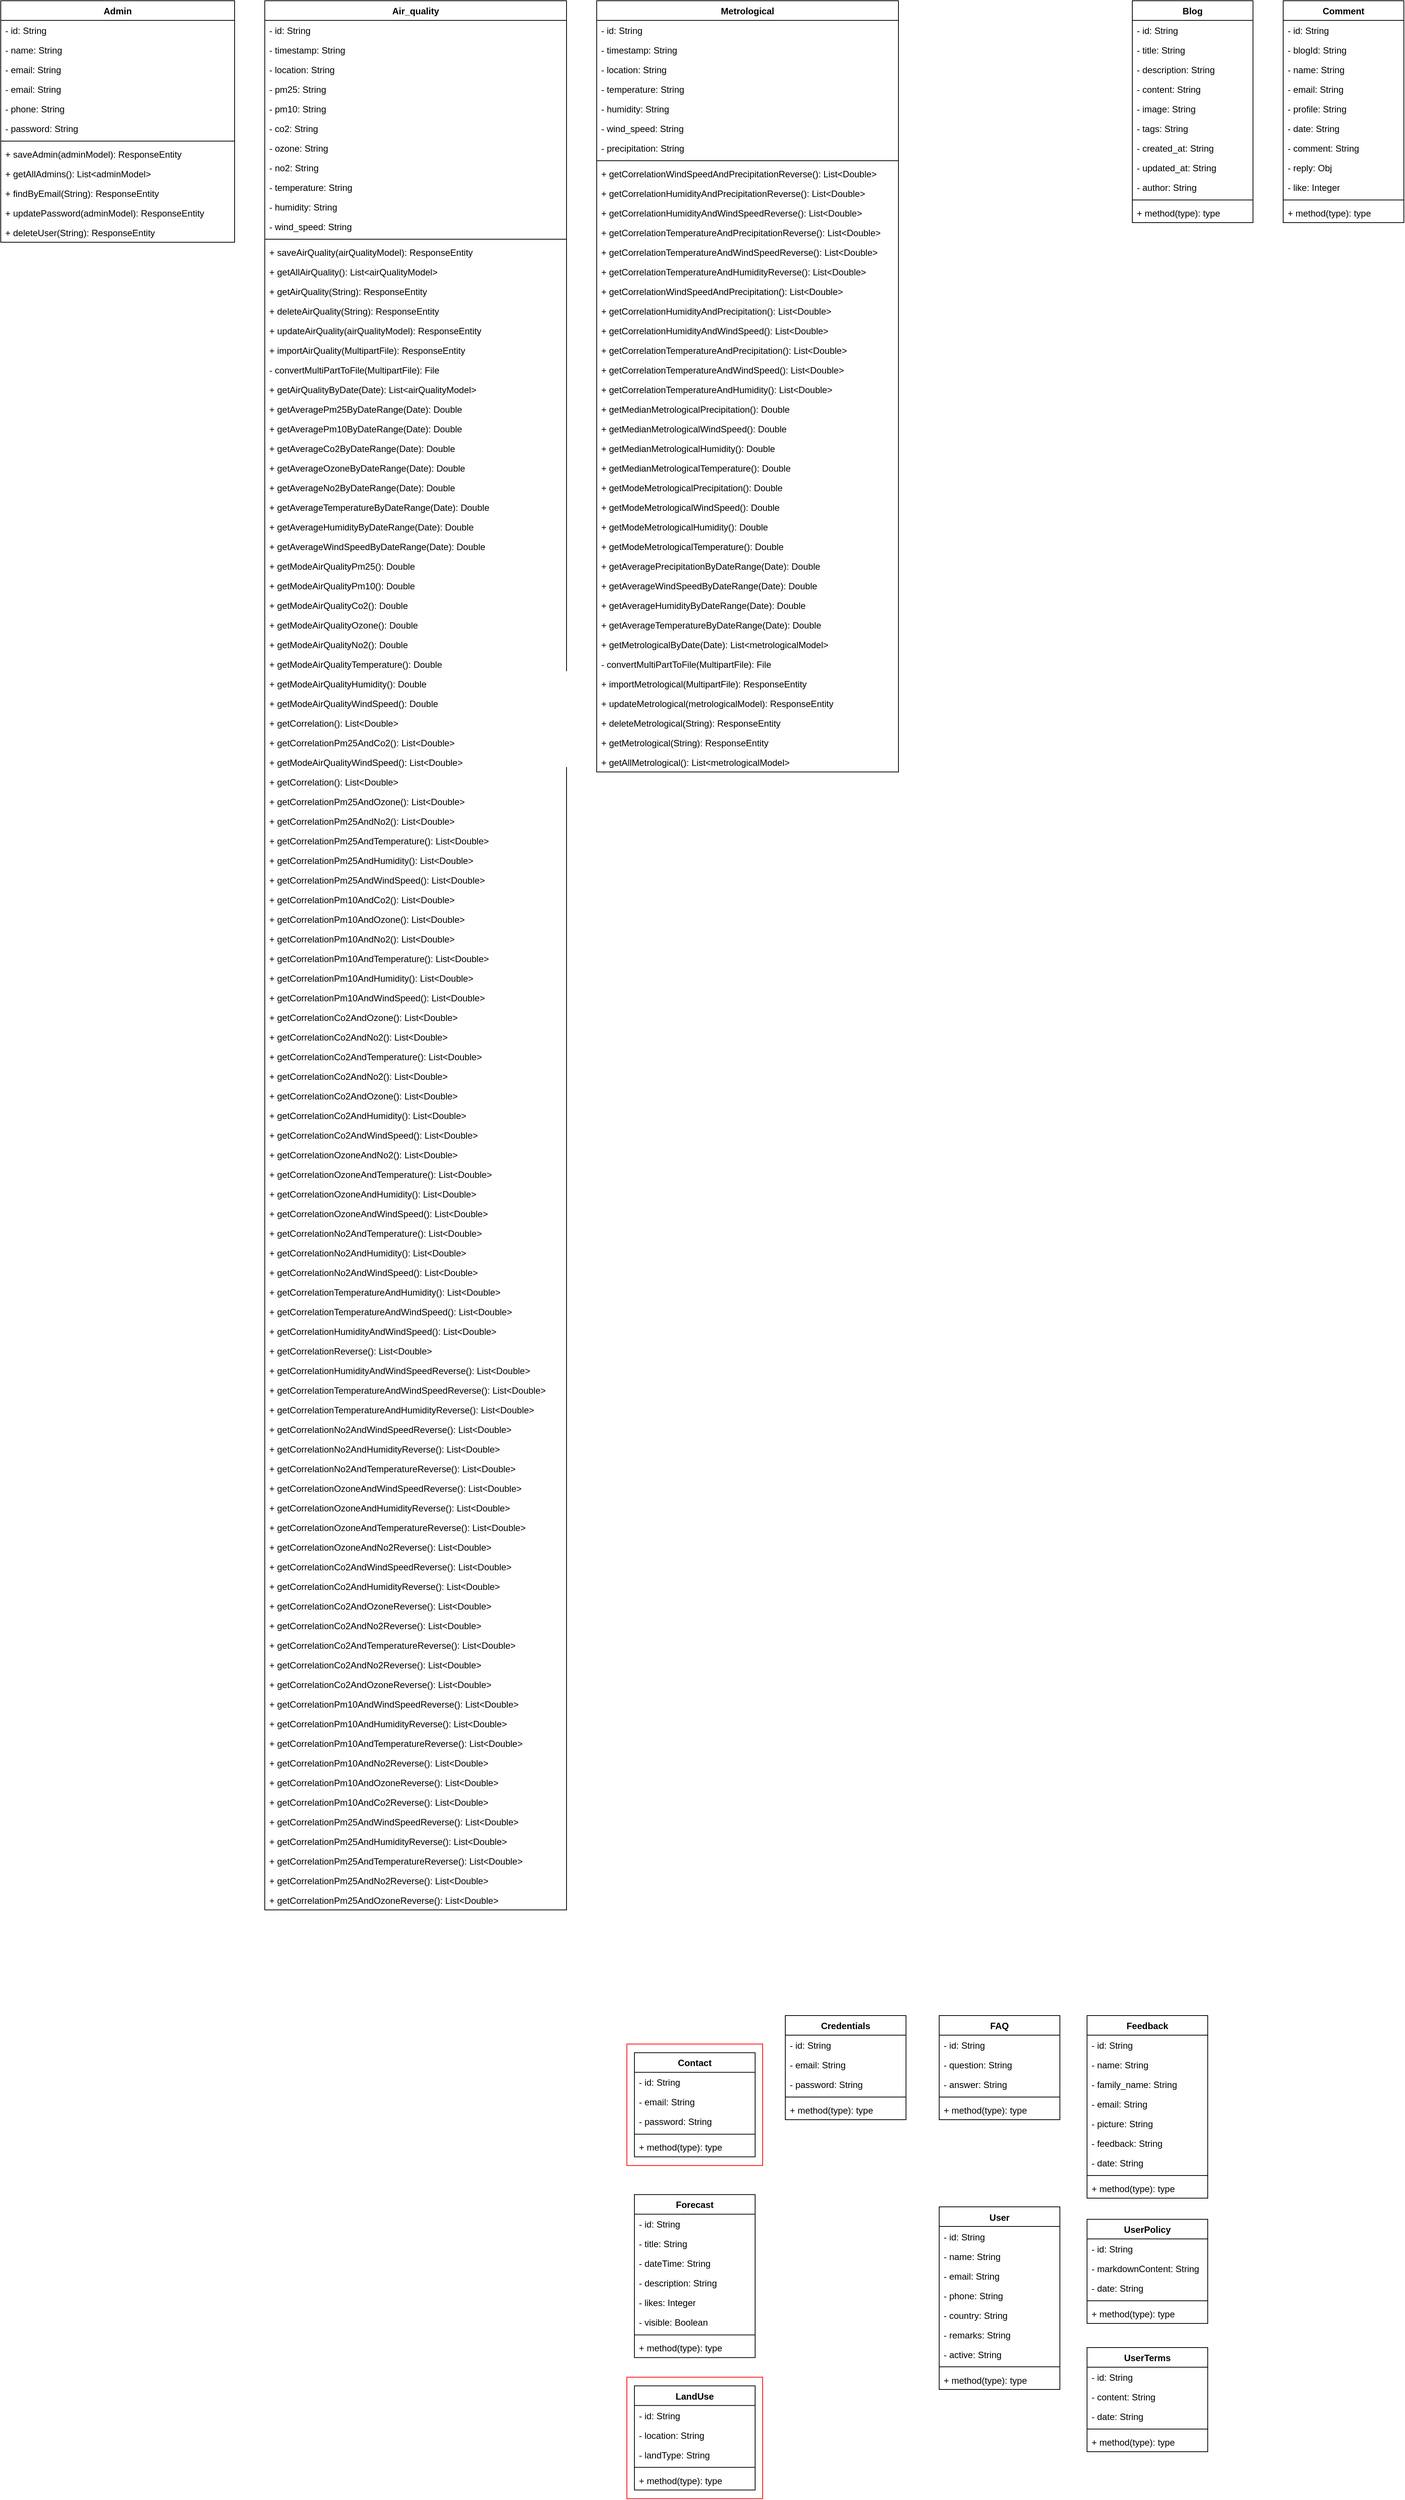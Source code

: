 <mxfile version="24.2.5" type="github">
  <diagram name="Page-1" id="tklO7xK3QUPXGctvpzQr">
    <mxGraphModel dx="2650" dy="1400" grid="1" gridSize="10" guides="1" tooltips="1" connect="1" arrows="1" fold="1" page="1" pageScale="1" pageWidth="827" pageHeight="1169" math="0" shadow="0">
      <root>
        <mxCell id="0" />
        <mxCell id="1" parent="0" />
        <mxCell id="FDrHorXSiLE-RwHZ9RLK-64" value="" style="rounded=0;whiteSpace=wrap;html=1;fillColor=none;strokeColor=#FF0000;" parent="1" vertex="1">
          <mxGeometry x="840" y="2717.75" width="180" height="161" as="geometry" />
        </mxCell>
        <mxCell id="FDrHorXSiLE-RwHZ9RLK-5" value="Admin" style="swimlane;fontStyle=1;align=center;verticalAlign=top;childLayout=stackLayout;horizontal=1;startSize=26;horizontalStack=0;resizeParent=1;resizeParentMax=0;resizeLast=0;collapsible=1;marginBottom=0;whiteSpace=wrap;html=1;" parent="1" vertex="1">
          <mxGeometry x="10" y="10" width="310" height="320" as="geometry">
            <mxRectangle x="10" y="10" width="70" height="30" as="alternateBounds" />
          </mxGeometry>
        </mxCell>
        <mxCell id="FDrHorXSiLE-RwHZ9RLK-6" value="- id: String" style="text;strokeColor=none;fillColor=none;align=left;verticalAlign=top;spacingLeft=4;spacingRight=4;overflow=hidden;rotatable=0;points=[[0,0.5],[1,0.5]];portConstraint=eastwest;whiteSpace=wrap;html=1;" parent="FDrHorXSiLE-RwHZ9RLK-5" vertex="1">
          <mxGeometry y="26" width="310" height="26" as="geometry" />
        </mxCell>
        <mxCell id="FDrHorXSiLE-RwHZ9RLK-11" value="- name: String" style="text;strokeColor=none;fillColor=none;align=left;verticalAlign=top;spacingLeft=4;spacingRight=4;overflow=hidden;rotatable=0;points=[[0,0.5],[1,0.5]];portConstraint=eastwest;whiteSpace=wrap;html=1;" parent="FDrHorXSiLE-RwHZ9RLK-5" vertex="1">
          <mxGeometry y="52" width="310" height="26" as="geometry" />
        </mxCell>
        <mxCell id="FDrHorXSiLE-RwHZ9RLK-133" value="- email: String" style="text;strokeColor=none;fillColor=none;align=left;verticalAlign=top;spacingLeft=4;spacingRight=4;overflow=hidden;rotatable=0;points=[[0,0.5],[1,0.5]];portConstraint=eastwest;whiteSpace=wrap;html=1;" parent="FDrHorXSiLE-RwHZ9RLK-5" vertex="1">
          <mxGeometry y="78" width="310" height="26" as="geometry" />
        </mxCell>
        <mxCell id="FDrHorXSiLE-RwHZ9RLK-12" value="- email: String" style="text;strokeColor=none;fillColor=none;align=left;verticalAlign=top;spacingLeft=4;spacingRight=4;overflow=hidden;rotatable=0;points=[[0,0.5],[1,0.5]];portConstraint=eastwest;whiteSpace=wrap;html=1;" parent="FDrHorXSiLE-RwHZ9RLK-5" vertex="1">
          <mxGeometry y="104" width="310" height="26" as="geometry" />
        </mxCell>
        <mxCell id="FDrHorXSiLE-RwHZ9RLK-10" value="- phone: String" style="text;strokeColor=none;fillColor=none;align=left;verticalAlign=top;spacingLeft=4;spacingRight=4;overflow=hidden;rotatable=0;points=[[0,0.5],[1,0.5]];portConstraint=eastwest;whiteSpace=wrap;html=1;" parent="FDrHorXSiLE-RwHZ9RLK-5" vertex="1">
          <mxGeometry y="130" width="310" height="26" as="geometry" />
        </mxCell>
        <mxCell id="FDrHorXSiLE-RwHZ9RLK-9" value="- password: String" style="text;strokeColor=none;fillColor=none;align=left;verticalAlign=top;spacingLeft=4;spacingRight=4;overflow=hidden;rotatable=0;points=[[0,0.5],[1,0.5]];portConstraint=eastwest;whiteSpace=wrap;html=1;" parent="FDrHorXSiLE-RwHZ9RLK-5" vertex="1">
          <mxGeometry y="156" width="310" height="26" as="geometry" />
        </mxCell>
        <mxCell id="FDrHorXSiLE-RwHZ9RLK-7" value="" style="line;strokeWidth=1;fillColor=none;align=left;verticalAlign=middle;spacingTop=-1;spacingLeft=3;spacingRight=3;rotatable=0;labelPosition=right;points=[];portConstraint=eastwest;strokeColor=inherit;" parent="FDrHorXSiLE-RwHZ9RLK-5" vertex="1">
          <mxGeometry y="182" width="310" height="8" as="geometry" />
        </mxCell>
        <mxCell id="FDrHorXSiLE-RwHZ9RLK-8" value="+ saveAdmin(adminModel): ResponseEntity" style="text;strokeColor=none;fillColor=none;align=left;verticalAlign=top;spacingLeft=4;spacingRight=4;overflow=hidden;rotatable=0;points=[[0,0.5],[1,0.5]];portConstraint=eastwest;whiteSpace=wrap;html=1;" parent="FDrHorXSiLE-RwHZ9RLK-5" vertex="1">
          <mxGeometry y="190" width="310" height="26" as="geometry" />
        </mxCell>
        <mxCell id="FDrHorXSiLE-RwHZ9RLK-129" value="+ getAllAdmins(): List&amp;lt;adminModel&amp;gt;" style="text;strokeColor=none;fillColor=none;align=left;verticalAlign=top;spacingLeft=4;spacingRight=4;overflow=hidden;rotatable=0;points=[[0,0.5],[1,0.5]];portConstraint=eastwest;whiteSpace=wrap;html=1;" parent="FDrHorXSiLE-RwHZ9RLK-5" vertex="1">
          <mxGeometry y="216" width="310" height="26" as="geometry" />
        </mxCell>
        <mxCell id="FDrHorXSiLE-RwHZ9RLK-131" value="+ findByEmail(String): ResponseEntity" style="text;strokeColor=none;fillColor=none;align=left;verticalAlign=top;spacingLeft=4;spacingRight=4;overflow=hidden;rotatable=0;points=[[0,0.5],[1,0.5]];portConstraint=eastwest;whiteSpace=wrap;html=1;" parent="FDrHorXSiLE-RwHZ9RLK-5" vertex="1">
          <mxGeometry y="242" width="310" height="26" as="geometry" />
        </mxCell>
        <mxCell id="FDrHorXSiLE-RwHZ9RLK-132" value="+ updatePassword(adminModel): ResponseEntity" style="text;strokeColor=none;fillColor=none;align=left;verticalAlign=top;spacingLeft=4;spacingRight=4;overflow=hidden;rotatable=0;points=[[0,0.5],[1,0.5]];portConstraint=eastwest;whiteSpace=wrap;html=1;" parent="FDrHorXSiLE-RwHZ9RLK-5" vertex="1">
          <mxGeometry y="268" width="310" height="26" as="geometry" />
        </mxCell>
        <mxCell id="FDrHorXSiLE-RwHZ9RLK-130" value="+ deleteUser(String): ResponseEntity" style="text;strokeColor=none;fillColor=none;align=left;verticalAlign=top;spacingLeft=4;spacingRight=4;overflow=hidden;rotatable=0;points=[[0,0.5],[1,0.5]];portConstraint=eastwest;whiteSpace=wrap;html=1;" parent="FDrHorXSiLE-RwHZ9RLK-5" vertex="1">
          <mxGeometry y="294" width="310" height="26" as="geometry" />
        </mxCell>
        <mxCell id="FDrHorXSiLE-RwHZ9RLK-13" value="Air_quality" style="swimlane;fontStyle=1;align=center;verticalAlign=top;childLayout=stackLayout;horizontal=1;startSize=26;horizontalStack=0;resizeParent=1;resizeParentMax=0;resizeLast=0;collapsible=1;marginBottom=0;whiteSpace=wrap;html=1;" parent="1" vertex="1">
          <mxGeometry x="360" y="10" width="400" height="2530" as="geometry" />
        </mxCell>
        <mxCell id="FDrHorXSiLE-RwHZ9RLK-14" value="- id: String" style="text;strokeColor=none;fillColor=none;align=left;verticalAlign=top;spacingLeft=4;spacingRight=4;overflow=hidden;rotatable=0;points=[[0,0.5],[1,0.5]];portConstraint=eastwest;whiteSpace=wrap;html=1;" parent="FDrHorXSiLE-RwHZ9RLK-13" vertex="1">
          <mxGeometry y="26" width="400" height="26" as="geometry" />
        </mxCell>
        <mxCell id="FDrHorXSiLE-RwHZ9RLK-15" value="- timestamp: String" style="text;strokeColor=none;fillColor=none;align=left;verticalAlign=top;spacingLeft=4;spacingRight=4;overflow=hidden;rotatable=0;points=[[0,0.5],[1,0.5]];portConstraint=eastwest;whiteSpace=wrap;html=1;" parent="FDrHorXSiLE-RwHZ9RLK-13" vertex="1">
          <mxGeometry y="52" width="400" height="26" as="geometry" />
        </mxCell>
        <mxCell id="FDrHorXSiLE-RwHZ9RLK-21" value="- location: String" style="text;strokeColor=none;fillColor=none;align=left;verticalAlign=top;spacingLeft=4;spacingRight=4;overflow=hidden;rotatable=0;points=[[0,0.5],[1,0.5]];portConstraint=eastwest;whiteSpace=wrap;html=1;" parent="FDrHorXSiLE-RwHZ9RLK-13" vertex="1">
          <mxGeometry y="78" width="400" height="26" as="geometry" />
        </mxCell>
        <mxCell id="FDrHorXSiLE-RwHZ9RLK-25" value="- pm25: String" style="text;strokeColor=none;fillColor=none;align=left;verticalAlign=top;spacingLeft=4;spacingRight=4;overflow=hidden;rotatable=0;points=[[0,0.5],[1,0.5]];portConstraint=eastwest;whiteSpace=wrap;html=1;" parent="FDrHorXSiLE-RwHZ9RLK-13" vertex="1">
          <mxGeometry y="104" width="400" height="26" as="geometry" />
        </mxCell>
        <mxCell id="FDrHorXSiLE-RwHZ9RLK-24" value="- pm10: String" style="text;strokeColor=none;fillColor=none;align=left;verticalAlign=top;spacingLeft=4;spacingRight=4;overflow=hidden;rotatable=0;points=[[0,0.5],[1,0.5]];portConstraint=eastwest;whiteSpace=wrap;html=1;" parent="FDrHorXSiLE-RwHZ9RLK-13" vertex="1">
          <mxGeometry y="130" width="400" height="26" as="geometry" />
        </mxCell>
        <mxCell id="FDrHorXSiLE-RwHZ9RLK-23" value="- co2: String" style="text;strokeColor=none;fillColor=none;align=left;verticalAlign=top;spacingLeft=4;spacingRight=4;overflow=hidden;rotatable=0;points=[[0,0.5],[1,0.5]];portConstraint=eastwest;whiteSpace=wrap;html=1;" parent="FDrHorXSiLE-RwHZ9RLK-13" vertex="1">
          <mxGeometry y="156" width="400" height="26" as="geometry" />
        </mxCell>
        <mxCell id="FDrHorXSiLE-RwHZ9RLK-22" value="- ozone: String" style="text;strokeColor=none;fillColor=none;align=left;verticalAlign=top;spacingLeft=4;spacingRight=4;overflow=hidden;rotatable=0;points=[[0,0.5],[1,0.5]];portConstraint=eastwest;whiteSpace=wrap;html=1;" parent="FDrHorXSiLE-RwHZ9RLK-13" vertex="1">
          <mxGeometry y="182" width="400" height="26" as="geometry" />
        </mxCell>
        <mxCell id="FDrHorXSiLE-RwHZ9RLK-16" value="- no2: String" style="text;strokeColor=none;fillColor=none;align=left;verticalAlign=top;spacingLeft=4;spacingRight=4;overflow=hidden;rotatable=0;points=[[0,0.5],[1,0.5]];portConstraint=eastwest;whiteSpace=wrap;html=1;" parent="FDrHorXSiLE-RwHZ9RLK-13" vertex="1">
          <mxGeometry y="208" width="400" height="26" as="geometry" />
        </mxCell>
        <mxCell id="FDrHorXSiLE-RwHZ9RLK-17" value="- temperature: String" style="text;strokeColor=none;fillColor=none;align=left;verticalAlign=top;spacingLeft=4;spacingRight=4;overflow=hidden;rotatable=0;points=[[0,0.5],[1,0.5]];portConstraint=eastwest;whiteSpace=wrap;html=1;" parent="FDrHorXSiLE-RwHZ9RLK-13" vertex="1">
          <mxGeometry y="234" width="400" height="26" as="geometry" />
        </mxCell>
        <mxCell id="FDrHorXSiLE-RwHZ9RLK-26" value="- humidity: String" style="text;strokeColor=none;fillColor=none;align=left;verticalAlign=top;spacingLeft=4;spacingRight=4;overflow=hidden;rotatable=0;points=[[0,0.5],[1,0.5]];portConstraint=eastwest;whiteSpace=wrap;html=1;" parent="FDrHorXSiLE-RwHZ9RLK-13" vertex="1">
          <mxGeometry y="260" width="400" height="26" as="geometry" />
        </mxCell>
        <mxCell id="FDrHorXSiLE-RwHZ9RLK-18" value="- wind_speed: String" style="text;strokeColor=none;fillColor=none;align=left;verticalAlign=top;spacingLeft=4;spacingRight=4;overflow=hidden;rotatable=0;points=[[0,0.5],[1,0.5]];portConstraint=eastwest;whiteSpace=wrap;html=1;" parent="FDrHorXSiLE-RwHZ9RLK-13" vertex="1">
          <mxGeometry y="286" width="400" height="26" as="geometry" />
        </mxCell>
        <mxCell id="FDrHorXSiLE-RwHZ9RLK-19" value="" style="line;strokeWidth=1;fillColor=none;align=left;verticalAlign=middle;spacingTop=-1;spacingLeft=3;spacingRight=3;rotatable=0;labelPosition=right;points=[];portConstraint=eastwest;strokeColor=inherit;" parent="FDrHorXSiLE-RwHZ9RLK-13" vertex="1">
          <mxGeometry y="312" width="400" height="8" as="geometry" />
        </mxCell>
        <mxCell id="FDrHorXSiLE-RwHZ9RLK-134" value="+ saveAirQuality(airQualityModel): ResponseEntity" style="text;strokeColor=none;fillColor=none;align=left;verticalAlign=top;spacingLeft=4;spacingRight=4;overflow=hidden;rotatable=0;points=[[0,0.5],[1,0.5]];portConstraint=eastwest;whiteSpace=wrap;html=1;" parent="FDrHorXSiLE-RwHZ9RLK-13" vertex="1">
          <mxGeometry y="320" width="400" height="26" as="geometry" />
        </mxCell>
        <mxCell id="FDrHorXSiLE-RwHZ9RLK-136" value="+ getAllAirQuality(): List&amp;lt;airQualityModel&amp;gt;" style="text;strokeColor=none;fillColor=none;align=left;verticalAlign=top;spacingLeft=4;spacingRight=4;overflow=hidden;rotatable=0;points=[[0,0.5],[1,0.5]];portConstraint=eastwest;whiteSpace=wrap;html=1;" parent="FDrHorXSiLE-RwHZ9RLK-13" vertex="1">
          <mxGeometry y="346" width="400" height="26" as="geometry" />
        </mxCell>
        <mxCell id="FDrHorXSiLE-RwHZ9RLK-138" value="+ getAirQuality(String): ResponseEntity" style="text;strokeColor=none;fillColor=none;align=left;verticalAlign=top;spacingLeft=4;spacingRight=4;overflow=hidden;rotatable=0;points=[[0,0.5],[1,0.5]];portConstraint=eastwest;whiteSpace=wrap;html=1;" parent="FDrHorXSiLE-RwHZ9RLK-13" vertex="1">
          <mxGeometry y="372" width="400" height="26" as="geometry" />
        </mxCell>
        <mxCell id="FDrHorXSiLE-RwHZ9RLK-140" value="+ deleteAirQuality(String): ResponseEntity" style="text;strokeColor=none;fillColor=none;align=left;verticalAlign=top;spacingLeft=4;spacingRight=4;overflow=hidden;rotatable=0;points=[[0,0.5],[1,0.5]];portConstraint=eastwest;whiteSpace=wrap;html=1;" parent="FDrHorXSiLE-RwHZ9RLK-13" vertex="1">
          <mxGeometry y="398" width="400" height="26" as="geometry" />
        </mxCell>
        <mxCell id="FDrHorXSiLE-RwHZ9RLK-145" value="+ updateAirQuality(airQualityModel): ResponseEntity" style="text;strokeColor=none;fillColor=none;align=left;verticalAlign=top;spacingLeft=4;spacingRight=4;overflow=hidden;rotatable=0;points=[[0,0.5],[1,0.5]];portConstraint=eastwest;whiteSpace=wrap;html=1;" parent="FDrHorXSiLE-RwHZ9RLK-13" vertex="1">
          <mxGeometry y="424" width="400" height="26" as="geometry" />
        </mxCell>
        <mxCell id="FDrHorXSiLE-RwHZ9RLK-147" value="+ importAirQuality(MultipartFile): ResponseEntity" style="text;strokeColor=none;fillColor=none;align=left;verticalAlign=top;spacingLeft=4;spacingRight=4;overflow=hidden;rotatable=0;points=[[0,0.5],[1,0.5]];portConstraint=eastwest;whiteSpace=wrap;html=1;" parent="FDrHorXSiLE-RwHZ9RLK-13" vertex="1">
          <mxGeometry y="450" width="400" height="26" as="geometry" />
        </mxCell>
        <mxCell id="FDrHorXSiLE-RwHZ9RLK-148" value="- convertMultiPartToFile(MultipartFile): File" style="text;strokeColor=none;fillColor=none;align=left;verticalAlign=top;spacingLeft=4;spacingRight=4;overflow=hidden;rotatable=0;points=[[0,0.5],[1,0.5]];portConstraint=eastwest;whiteSpace=wrap;html=1;" parent="FDrHorXSiLE-RwHZ9RLK-13" vertex="1">
          <mxGeometry y="476" width="400" height="26" as="geometry" />
        </mxCell>
        <mxCell id="FDrHorXSiLE-RwHZ9RLK-151" value="+ getAirQualityByDate(Date): List&amp;lt;airQualityModel&amp;gt;" style="text;strokeColor=none;fillColor=none;align=left;verticalAlign=top;spacingLeft=4;spacingRight=4;overflow=hidden;rotatable=0;points=[[0,0.5],[1,0.5]];portConstraint=eastwest;whiteSpace=wrap;html=1;" parent="FDrHorXSiLE-RwHZ9RLK-13" vertex="1">
          <mxGeometry y="502" width="400" height="26" as="geometry" />
        </mxCell>
        <mxCell id="FDrHorXSiLE-RwHZ9RLK-160" value="+ getAveragePm25ByDateRange(Date): Double" style="text;strokeColor=none;fillColor=none;align=left;verticalAlign=top;spacingLeft=4;spacingRight=4;overflow=hidden;rotatable=0;points=[[0,0.5],[1,0.5]];portConstraint=eastwest;whiteSpace=wrap;html=1;" parent="FDrHorXSiLE-RwHZ9RLK-13" vertex="1">
          <mxGeometry y="528" width="400" height="26" as="geometry" />
        </mxCell>
        <mxCell id="FDrHorXSiLE-RwHZ9RLK-168" value="+ getAveragePm10ByDateRange(Date): Double" style="text;strokeColor=none;fillColor=none;align=left;verticalAlign=top;spacingLeft=4;spacingRight=4;overflow=hidden;rotatable=0;points=[[0,0.5],[1,0.5]];portConstraint=eastwest;whiteSpace=wrap;html=1;" parent="FDrHorXSiLE-RwHZ9RLK-13" vertex="1">
          <mxGeometry y="554" width="400" height="26" as="geometry" />
        </mxCell>
        <mxCell id="FDrHorXSiLE-RwHZ9RLK-172" value="+ getAverageCo2ByDateRange(Date): Double" style="text;strokeColor=none;fillColor=none;align=left;verticalAlign=top;spacingLeft=4;spacingRight=4;overflow=hidden;rotatable=0;points=[[0,0.5],[1,0.5]];portConstraint=eastwest;whiteSpace=wrap;html=1;" parent="FDrHorXSiLE-RwHZ9RLK-13" vertex="1">
          <mxGeometry y="580" width="400" height="26" as="geometry" />
        </mxCell>
        <mxCell id="FDrHorXSiLE-RwHZ9RLK-174" value="+ getAverageOzoneByDateRange(Date): Double" style="text;strokeColor=none;fillColor=none;align=left;verticalAlign=top;spacingLeft=4;spacingRight=4;overflow=hidden;rotatable=0;points=[[0,0.5],[1,0.5]];portConstraint=eastwest;whiteSpace=wrap;html=1;" parent="FDrHorXSiLE-RwHZ9RLK-13" vertex="1">
          <mxGeometry y="606" width="400" height="26" as="geometry" />
        </mxCell>
        <mxCell id="FDrHorXSiLE-RwHZ9RLK-173" value="+ getAverageNo2ByDateRange(Date): Double" style="text;strokeColor=none;fillColor=none;align=left;verticalAlign=top;spacingLeft=4;spacingRight=4;overflow=hidden;rotatable=0;points=[[0,0.5],[1,0.5]];portConstraint=eastwest;whiteSpace=wrap;html=1;" parent="FDrHorXSiLE-RwHZ9RLK-13" vertex="1">
          <mxGeometry y="632" width="400" height="26" as="geometry" />
        </mxCell>
        <mxCell id="FDrHorXSiLE-RwHZ9RLK-171" value="+ getAverageTemperatureByDateRange(Date): Double" style="text;strokeColor=none;fillColor=none;align=left;verticalAlign=top;spacingLeft=4;spacingRight=4;overflow=hidden;rotatable=0;points=[[0,0.5],[1,0.5]];portConstraint=eastwest;whiteSpace=wrap;html=1;" parent="FDrHorXSiLE-RwHZ9RLK-13" vertex="1">
          <mxGeometry y="658" width="400" height="26" as="geometry" />
        </mxCell>
        <mxCell id="FDrHorXSiLE-RwHZ9RLK-170" value="+ getAverageHumidityByDateRange(Date): Double" style="text;strokeColor=none;fillColor=none;align=left;verticalAlign=top;spacingLeft=4;spacingRight=4;overflow=hidden;rotatable=0;points=[[0,0.5],[1,0.5]];portConstraint=eastwest;whiteSpace=wrap;html=1;" parent="FDrHorXSiLE-RwHZ9RLK-13" vertex="1">
          <mxGeometry y="684" width="400" height="26" as="geometry" />
        </mxCell>
        <mxCell id="FDrHorXSiLE-RwHZ9RLK-169" value="+ getAverageWindSpeedByDateRange(Date): Double" style="text;strokeColor=none;fillColor=none;align=left;verticalAlign=top;spacingLeft=4;spacingRight=4;overflow=hidden;rotatable=0;points=[[0,0.5],[1,0.5]];portConstraint=eastwest;whiteSpace=wrap;html=1;" parent="FDrHorXSiLE-RwHZ9RLK-13" vertex="1">
          <mxGeometry y="710" width="400" height="26" as="geometry" />
        </mxCell>
        <mxCell id="FDrHorXSiLE-RwHZ9RLK-175" value="+ getModeAirQualityPm25(): Double" style="text;strokeColor=none;fillColor=none;align=left;verticalAlign=top;spacingLeft=4;spacingRight=4;overflow=hidden;rotatable=0;points=[[0,0.5],[1,0.5]];portConstraint=eastwest;whiteSpace=wrap;html=1;" parent="FDrHorXSiLE-RwHZ9RLK-13" vertex="1">
          <mxGeometry y="736" width="400" height="26" as="geometry" />
        </mxCell>
        <mxCell id="FDrHorXSiLE-RwHZ9RLK-178" value="+ getModeAirQualityPm10(): Double" style="text;strokeColor=none;fillColor=none;align=left;verticalAlign=top;spacingLeft=4;spacingRight=4;overflow=hidden;rotatable=0;points=[[0,0.5],[1,0.5]];portConstraint=eastwest;whiteSpace=wrap;html=1;" parent="FDrHorXSiLE-RwHZ9RLK-13" vertex="1">
          <mxGeometry y="762" width="400" height="26" as="geometry" />
        </mxCell>
        <mxCell id="FDrHorXSiLE-RwHZ9RLK-176" value="+ getModeAirQualityCo2(): Double" style="text;strokeColor=none;fillColor=none;align=left;verticalAlign=top;spacingLeft=4;spacingRight=4;overflow=hidden;rotatable=0;points=[[0,0.5],[1,0.5]];portConstraint=eastwest;whiteSpace=wrap;html=1;" parent="FDrHorXSiLE-RwHZ9RLK-13" vertex="1">
          <mxGeometry y="788" width="400" height="26" as="geometry" />
        </mxCell>
        <mxCell id="FDrHorXSiLE-RwHZ9RLK-180" value="+ getModeAirQualityOzone(): Double" style="text;strokeColor=none;fillColor=none;align=left;verticalAlign=top;spacingLeft=4;spacingRight=4;overflow=hidden;rotatable=0;points=[[0,0.5],[1,0.5]];portConstraint=eastwest;whiteSpace=wrap;html=1;" parent="FDrHorXSiLE-RwHZ9RLK-13" vertex="1">
          <mxGeometry y="814" width="400" height="26" as="geometry" />
        </mxCell>
        <mxCell id="FDrHorXSiLE-RwHZ9RLK-182" value="+ getModeAirQualityNo2(): Double" style="text;strokeColor=none;fillColor=none;align=left;verticalAlign=top;spacingLeft=4;spacingRight=4;overflow=hidden;rotatable=0;points=[[0,0.5],[1,0.5]];portConstraint=eastwest;whiteSpace=wrap;html=1;" parent="FDrHorXSiLE-RwHZ9RLK-13" vertex="1">
          <mxGeometry y="840" width="400" height="26" as="geometry" />
        </mxCell>
        <mxCell id="FDrHorXSiLE-RwHZ9RLK-181" value="+ getModeAirQualityTemperature(): Double" style="text;strokeColor=none;fillColor=none;align=left;verticalAlign=top;spacingLeft=4;spacingRight=4;overflow=hidden;rotatable=0;points=[[0,0.5],[1,0.5]];portConstraint=eastwest;whiteSpace=wrap;html=1;" parent="FDrHorXSiLE-RwHZ9RLK-13" vertex="1">
          <mxGeometry y="866" width="400" height="26" as="geometry" />
        </mxCell>
        <mxCell id="FDrHorXSiLE-RwHZ9RLK-179" value="+ getModeAirQualityHumidity(): Double" style="text;strokeColor=none;fillColor=none;align=left;verticalAlign=top;spacingLeft=4;spacingRight=4;overflow=hidden;rotatable=0;points=[[0,0.5],[1,0.5]];portConstraint=eastwest;whiteSpace=wrap;html=1;" parent="FDrHorXSiLE-RwHZ9RLK-13" vertex="1">
          <mxGeometry y="892" width="400" height="26" as="geometry" />
        </mxCell>
        <mxCell id="FDrHorXSiLE-RwHZ9RLK-177" value="+ getModeAirQualityWindSpeed(): Double" style="text;strokeColor=none;fillColor=none;align=left;verticalAlign=top;spacingLeft=4;spacingRight=4;overflow=hidden;rotatable=0;points=[[0,0.5],[1,0.5]];portConstraint=eastwest;whiteSpace=wrap;html=1;" parent="FDrHorXSiLE-RwHZ9RLK-13" vertex="1">
          <mxGeometry y="918" width="400" height="26" as="geometry" />
        </mxCell>
        <mxCell id="FDrHorXSiLE-RwHZ9RLK-183" value="+ getCorrelation(): List&amp;lt;Double&amp;gt;" style="text;strokeColor=none;fillColor=none;align=left;verticalAlign=top;spacingLeft=4;spacingRight=4;overflow=hidden;rotatable=0;points=[[0,0.5],[1,0.5]];portConstraint=eastwest;whiteSpace=wrap;html=1;" parent="FDrHorXSiLE-RwHZ9RLK-13" vertex="1">
          <mxGeometry y="944" width="400" height="26" as="geometry" />
        </mxCell>
        <mxCell id="FDrHorXSiLE-RwHZ9RLK-185" value="+ getCorrelationPm25AndCo2(): List&amp;lt;Double&amp;gt;" style="text;strokeColor=none;fillColor=none;align=left;verticalAlign=top;spacingLeft=4;spacingRight=4;overflow=hidden;rotatable=0;points=[[0,0.5],[1,0.5]];portConstraint=eastwest;whiteSpace=wrap;html=1;" parent="FDrHorXSiLE-RwHZ9RLK-13" vertex="1">
          <mxGeometry y="970" width="400" height="26" as="geometry" />
        </mxCell>
        <mxCell id="FDrHorXSiLE-RwHZ9RLK-187" value="+ getModeAirQualityWindSpeed(): List&amp;lt;Double&amp;gt;" style="text;strokeColor=none;fillColor=none;align=left;verticalAlign=top;spacingLeft=4;spacingRight=4;overflow=hidden;rotatable=0;points=[[0,0.5],[1,0.5]];portConstraint=eastwest;whiteSpace=wrap;html=1;" parent="FDrHorXSiLE-RwHZ9RLK-13" vertex="1">
          <mxGeometry y="996" width="400" height="26" as="geometry" />
        </mxCell>
        <mxCell id="FDrHorXSiLE-RwHZ9RLK-190" value="+ getCorrelation(): List&amp;lt;Double&amp;gt;" style="text;strokeColor=none;fillColor=none;align=left;verticalAlign=top;spacingLeft=4;spacingRight=4;overflow=hidden;rotatable=0;points=[[0,0.5],[1,0.5]];portConstraint=eastwest;whiteSpace=wrap;html=1;" parent="FDrHorXSiLE-RwHZ9RLK-13" vertex="1">
          <mxGeometry y="1022" width="400" height="26" as="geometry" />
        </mxCell>
        <mxCell id="FDrHorXSiLE-RwHZ9RLK-189" value="+ getCorrelationPm25AndOzone(): List&amp;lt;Double&amp;gt;" style="text;strokeColor=none;fillColor=none;align=left;verticalAlign=top;spacingLeft=4;spacingRight=4;overflow=hidden;rotatable=0;points=[[0,0.5],[1,0.5]];portConstraint=eastwest;whiteSpace=wrap;html=1;" parent="FDrHorXSiLE-RwHZ9RLK-13" vertex="1">
          <mxGeometry y="1048" width="400" height="26" as="geometry" />
        </mxCell>
        <mxCell id="FDrHorXSiLE-RwHZ9RLK-191" value="+ getCorrelationPm25AndNo2(): List&amp;lt;Double&amp;gt;" style="text;strokeColor=none;fillColor=none;align=left;verticalAlign=top;spacingLeft=4;spacingRight=4;overflow=hidden;rotatable=0;points=[[0,0.5],[1,0.5]];portConstraint=eastwest;whiteSpace=wrap;html=1;" parent="FDrHorXSiLE-RwHZ9RLK-13" vertex="1">
          <mxGeometry y="1074" width="400" height="26" as="geometry" />
        </mxCell>
        <mxCell id="FDrHorXSiLE-RwHZ9RLK-188" value="+ getCorrelationPm25AndTemperature(): List&amp;lt;Double&amp;gt;" style="text;strokeColor=none;fillColor=none;align=left;verticalAlign=top;spacingLeft=4;spacingRight=4;overflow=hidden;rotatable=0;points=[[0,0.5],[1,0.5]];portConstraint=eastwest;whiteSpace=wrap;html=1;" parent="FDrHorXSiLE-RwHZ9RLK-13" vertex="1">
          <mxGeometry y="1100" width="400" height="26" as="geometry" />
        </mxCell>
        <mxCell id="FDrHorXSiLE-RwHZ9RLK-186" value="+ getCorrelationPm25AndHumidity(): List&amp;lt;Double&amp;gt;" style="text;strokeColor=none;fillColor=none;align=left;verticalAlign=top;spacingLeft=4;spacingRight=4;overflow=hidden;rotatable=0;points=[[0,0.5],[1,0.5]];portConstraint=eastwest;whiteSpace=wrap;html=1;" parent="FDrHorXSiLE-RwHZ9RLK-13" vertex="1">
          <mxGeometry y="1126" width="400" height="26" as="geometry" />
        </mxCell>
        <mxCell id="FDrHorXSiLE-RwHZ9RLK-184" value="+ getCorrelationPm25AndWindSpeed(): List&amp;lt;Double&amp;gt;" style="text;strokeColor=none;fillColor=none;align=left;verticalAlign=top;spacingLeft=4;spacingRight=4;overflow=hidden;rotatable=0;points=[[0,0.5],[1,0.5]];portConstraint=eastwest;whiteSpace=wrap;html=1;" parent="FDrHorXSiLE-RwHZ9RLK-13" vertex="1">
          <mxGeometry y="1152" width="400" height="26" as="geometry" />
        </mxCell>
        <mxCell id="FDrHorXSiLE-RwHZ9RLK-192" value="+ getCorrelationPm10AndCo2(): List&amp;lt;Double&amp;gt;" style="text;strokeColor=none;fillColor=none;align=left;verticalAlign=top;spacingLeft=4;spacingRight=4;overflow=hidden;rotatable=0;points=[[0,0.5],[1,0.5]];portConstraint=eastwest;whiteSpace=wrap;html=1;" parent="FDrHorXSiLE-RwHZ9RLK-13" vertex="1">
          <mxGeometry y="1178" width="400" height="26" as="geometry" />
        </mxCell>
        <mxCell id="FDrHorXSiLE-RwHZ9RLK-199" value="+ getCorrelationPm10AndOzone(): List&amp;lt;Double&amp;gt;" style="text;strokeColor=none;fillColor=none;align=left;verticalAlign=top;spacingLeft=4;spacingRight=4;overflow=hidden;rotatable=0;points=[[0,0.5],[1,0.5]];portConstraint=eastwest;whiteSpace=wrap;html=1;" parent="FDrHorXSiLE-RwHZ9RLK-13" vertex="1">
          <mxGeometry y="1204" width="400" height="26" as="geometry" />
        </mxCell>
        <mxCell id="FDrHorXSiLE-RwHZ9RLK-198" value="+ getCorrelationPm10AndNo2(): List&amp;lt;Double&amp;gt;" style="text;strokeColor=none;fillColor=none;align=left;verticalAlign=top;spacingLeft=4;spacingRight=4;overflow=hidden;rotatable=0;points=[[0,0.5],[1,0.5]];portConstraint=eastwest;whiteSpace=wrap;html=1;" parent="FDrHorXSiLE-RwHZ9RLK-13" vertex="1">
          <mxGeometry y="1230" width="400" height="26" as="geometry" />
        </mxCell>
        <mxCell id="FDrHorXSiLE-RwHZ9RLK-197" value="+ getCorrelationPm10AndTemperature(): List&amp;lt;Double&amp;gt;" style="text;strokeColor=none;fillColor=none;align=left;verticalAlign=top;spacingLeft=4;spacingRight=4;overflow=hidden;rotatable=0;points=[[0,0.5],[1,0.5]];portConstraint=eastwest;whiteSpace=wrap;html=1;" parent="FDrHorXSiLE-RwHZ9RLK-13" vertex="1">
          <mxGeometry y="1256" width="400" height="26" as="geometry" />
        </mxCell>
        <mxCell id="FDrHorXSiLE-RwHZ9RLK-196" value="+ getCorrelationPm10AndHumidity(): List&amp;lt;Double&amp;gt;" style="text;strokeColor=none;fillColor=none;align=left;verticalAlign=top;spacingLeft=4;spacingRight=4;overflow=hidden;rotatable=0;points=[[0,0.5],[1,0.5]];portConstraint=eastwest;whiteSpace=wrap;html=1;" parent="FDrHorXSiLE-RwHZ9RLK-13" vertex="1">
          <mxGeometry y="1282" width="400" height="26" as="geometry" />
        </mxCell>
        <mxCell id="FDrHorXSiLE-RwHZ9RLK-195" value="+ getCorrelationPm10AndWindSpeed(): List&amp;lt;Double&amp;gt;" style="text;strokeColor=none;fillColor=none;align=left;verticalAlign=top;spacingLeft=4;spacingRight=4;overflow=hidden;rotatable=0;points=[[0,0.5],[1,0.5]];portConstraint=eastwest;whiteSpace=wrap;html=1;" parent="FDrHorXSiLE-RwHZ9RLK-13" vertex="1">
          <mxGeometry y="1308" width="400" height="26" as="geometry" />
        </mxCell>
        <mxCell id="FDrHorXSiLE-RwHZ9RLK-194" value="+ getCorrelationCo2AndOzone(): List&amp;lt;Double&amp;gt;" style="text;strokeColor=none;fillColor=none;align=left;verticalAlign=top;spacingLeft=4;spacingRight=4;overflow=hidden;rotatable=0;points=[[0,0.5],[1,0.5]];portConstraint=eastwest;whiteSpace=wrap;html=1;" parent="FDrHorXSiLE-RwHZ9RLK-13" vertex="1">
          <mxGeometry y="1334" width="400" height="26" as="geometry" />
        </mxCell>
        <mxCell id="FDrHorXSiLE-RwHZ9RLK-193" value="+ getCorrelationCo2AndNo2(): List&amp;lt;Double&amp;gt;" style="text;strokeColor=none;fillColor=none;align=left;verticalAlign=top;spacingLeft=4;spacingRight=4;overflow=hidden;rotatable=0;points=[[0,0.5],[1,0.5]];portConstraint=eastwest;whiteSpace=wrap;html=1;" parent="FDrHorXSiLE-RwHZ9RLK-13" vertex="1">
          <mxGeometry y="1360" width="400" height="26" as="geometry" />
        </mxCell>
        <mxCell id="FDrHorXSiLE-RwHZ9RLK-200" value="+ getCorrelationCo2AndTemperature(): List&amp;lt;Double&amp;gt;" style="text;strokeColor=none;fillColor=none;align=left;verticalAlign=top;spacingLeft=4;spacingRight=4;overflow=hidden;rotatable=0;points=[[0,0.5],[1,0.5]];portConstraint=eastwest;whiteSpace=wrap;html=1;" parent="FDrHorXSiLE-RwHZ9RLK-13" vertex="1">
          <mxGeometry y="1386" width="400" height="26" as="geometry" />
        </mxCell>
        <mxCell id="FDrHorXSiLE-RwHZ9RLK-213" value="+ getCorrelationCo2AndNo2(): List&amp;lt;Double&amp;gt;" style="text;strokeColor=none;fillColor=none;align=left;verticalAlign=top;spacingLeft=4;spacingRight=4;overflow=hidden;rotatable=0;points=[[0,0.5],[1,0.5]];portConstraint=eastwest;whiteSpace=wrap;html=1;" parent="FDrHorXSiLE-RwHZ9RLK-13" vertex="1">
          <mxGeometry y="1412" width="400" height="26" as="geometry" />
        </mxCell>
        <mxCell id="FDrHorXSiLE-RwHZ9RLK-212" value="+ getCorrelationCo2AndOzone(): List&amp;lt;Double&amp;gt;" style="text;strokeColor=none;fillColor=none;align=left;verticalAlign=top;spacingLeft=4;spacingRight=4;overflow=hidden;rotatable=0;points=[[0,0.5],[1,0.5]];portConstraint=eastwest;whiteSpace=wrap;html=1;" parent="FDrHorXSiLE-RwHZ9RLK-13" vertex="1">
          <mxGeometry y="1438" width="400" height="26" as="geometry" />
        </mxCell>
        <mxCell id="FDrHorXSiLE-RwHZ9RLK-211" value="+ getCorrelationCo2AndHumidity(): List&amp;lt;Double&amp;gt;" style="text;strokeColor=none;fillColor=none;align=left;verticalAlign=top;spacingLeft=4;spacingRight=4;overflow=hidden;rotatable=0;points=[[0,0.5],[1,0.5]];portConstraint=eastwest;whiteSpace=wrap;html=1;" parent="FDrHorXSiLE-RwHZ9RLK-13" vertex="1">
          <mxGeometry y="1464" width="400" height="26" as="geometry" />
        </mxCell>
        <mxCell id="FDrHorXSiLE-RwHZ9RLK-210" value="+ getCorrelationCo2AndWindSpeed(): List&amp;lt;Double&amp;gt;" style="text;strokeColor=none;fillColor=none;align=left;verticalAlign=top;spacingLeft=4;spacingRight=4;overflow=hidden;rotatable=0;points=[[0,0.5],[1,0.5]];portConstraint=eastwest;whiteSpace=wrap;html=1;" parent="FDrHorXSiLE-RwHZ9RLK-13" vertex="1">
          <mxGeometry y="1490" width="400" height="26" as="geometry" />
        </mxCell>
        <mxCell id="FDrHorXSiLE-RwHZ9RLK-209" value="+ getCorrelationOzoneAndNo2(): List&amp;lt;Double&amp;gt;" style="text;strokeColor=none;fillColor=none;align=left;verticalAlign=top;spacingLeft=4;spacingRight=4;overflow=hidden;rotatable=0;points=[[0,0.5],[1,0.5]];portConstraint=eastwest;whiteSpace=wrap;html=1;" parent="FDrHorXSiLE-RwHZ9RLK-13" vertex="1">
          <mxGeometry y="1516" width="400" height="26" as="geometry" />
        </mxCell>
        <mxCell id="FDrHorXSiLE-RwHZ9RLK-208" value="+ getCorrelationOzoneAndTemperature(): List&amp;lt;Double&amp;gt;" style="text;strokeColor=none;fillColor=none;align=left;verticalAlign=top;spacingLeft=4;spacingRight=4;overflow=hidden;rotatable=0;points=[[0,0.5],[1,0.5]];portConstraint=eastwest;whiteSpace=wrap;html=1;" parent="FDrHorXSiLE-RwHZ9RLK-13" vertex="1">
          <mxGeometry y="1542" width="400" height="26" as="geometry" />
        </mxCell>
        <mxCell id="FDrHorXSiLE-RwHZ9RLK-207" value="+ getCorrelationOzoneAndHumidity(): List&amp;lt;Double&amp;gt;" style="text;strokeColor=none;fillColor=none;align=left;verticalAlign=top;spacingLeft=4;spacingRight=4;overflow=hidden;rotatable=0;points=[[0,0.5],[1,0.5]];portConstraint=eastwest;whiteSpace=wrap;html=1;" parent="FDrHorXSiLE-RwHZ9RLK-13" vertex="1">
          <mxGeometry y="1568" width="400" height="26" as="geometry" />
        </mxCell>
        <mxCell id="FDrHorXSiLE-RwHZ9RLK-206" value="+ getCorrelationOzoneAndWindSpeed(): List&amp;lt;Double&amp;gt;" style="text;strokeColor=none;fillColor=none;align=left;verticalAlign=top;spacingLeft=4;spacingRight=4;overflow=hidden;rotatable=0;points=[[0,0.5],[1,0.5]];portConstraint=eastwest;whiteSpace=wrap;html=1;" parent="FDrHorXSiLE-RwHZ9RLK-13" vertex="1">
          <mxGeometry y="1594" width="400" height="26" as="geometry" />
        </mxCell>
        <mxCell id="FDrHorXSiLE-RwHZ9RLK-205" value="+ getCorrelationNo2AndTemperature(): List&amp;lt;Double&amp;gt;" style="text;strokeColor=none;fillColor=none;align=left;verticalAlign=top;spacingLeft=4;spacingRight=4;overflow=hidden;rotatable=0;points=[[0,0.5],[1,0.5]];portConstraint=eastwest;whiteSpace=wrap;html=1;" parent="FDrHorXSiLE-RwHZ9RLK-13" vertex="1">
          <mxGeometry y="1620" width="400" height="26" as="geometry" />
        </mxCell>
        <mxCell id="FDrHorXSiLE-RwHZ9RLK-204" value="+ getCorrelationNo2AndHumidity(): List&amp;lt;Double&amp;gt;" style="text;strokeColor=none;fillColor=none;align=left;verticalAlign=top;spacingLeft=4;spacingRight=4;overflow=hidden;rotatable=0;points=[[0,0.5],[1,0.5]];portConstraint=eastwest;whiteSpace=wrap;html=1;" parent="FDrHorXSiLE-RwHZ9RLK-13" vertex="1">
          <mxGeometry y="1646" width="400" height="26" as="geometry" />
        </mxCell>
        <mxCell id="FDrHorXSiLE-RwHZ9RLK-203" value="+ getCorrelationNo2AndWindSpeed(): List&amp;lt;Double&amp;gt;" style="text;strokeColor=none;fillColor=none;align=left;verticalAlign=top;spacingLeft=4;spacingRight=4;overflow=hidden;rotatable=0;points=[[0,0.5],[1,0.5]];portConstraint=eastwest;whiteSpace=wrap;html=1;" parent="FDrHorXSiLE-RwHZ9RLK-13" vertex="1">
          <mxGeometry y="1672" width="400" height="26" as="geometry" />
        </mxCell>
        <mxCell id="FDrHorXSiLE-RwHZ9RLK-202" value="+ getCorrelationTemperatureAndHumidity(): List&amp;lt;Double&amp;gt;" style="text;strokeColor=none;fillColor=none;align=left;verticalAlign=top;spacingLeft=4;spacingRight=4;overflow=hidden;rotatable=0;points=[[0,0.5],[1,0.5]];portConstraint=eastwest;whiteSpace=wrap;html=1;" parent="FDrHorXSiLE-RwHZ9RLK-13" vertex="1">
          <mxGeometry y="1698" width="400" height="26" as="geometry" />
        </mxCell>
        <mxCell id="FDrHorXSiLE-RwHZ9RLK-201" value="+ getCorrelationTemperatureAndWindSpeed(): List&amp;lt;Double&amp;gt;" style="text;strokeColor=none;fillColor=none;align=left;verticalAlign=top;spacingLeft=4;spacingRight=4;overflow=hidden;rotatable=0;points=[[0,0.5],[1,0.5]];portConstraint=eastwest;whiteSpace=wrap;html=1;" parent="FDrHorXSiLE-RwHZ9RLK-13" vertex="1">
          <mxGeometry y="1724" width="400" height="26" as="geometry" />
        </mxCell>
        <mxCell id="FDrHorXSiLE-RwHZ9RLK-214" value="+ getCorrelationHumidityAndWindSpeed(): List&amp;lt;Double&amp;gt;" style="text;strokeColor=none;fillColor=none;align=left;verticalAlign=top;spacingLeft=4;spacingRight=4;overflow=hidden;rotatable=0;points=[[0,0.5],[1,0.5]];portConstraint=eastwest;whiteSpace=wrap;html=1;" parent="FDrHorXSiLE-RwHZ9RLK-13" vertex="1">
          <mxGeometry y="1750" width="400" height="26" as="geometry" />
        </mxCell>
        <mxCell id="FDrHorXSiLE-RwHZ9RLK-247" value="+ getCorrelationReverse(): List&amp;lt;Double&amp;gt;" style="text;strokeColor=none;fillColor=none;align=left;verticalAlign=top;spacingLeft=4;spacingRight=4;overflow=hidden;rotatable=0;points=[[0,0.5],[1,0.5]];portConstraint=eastwest;whiteSpace=wrap;html=1;" parent="FDrHorXSiLE-RwHZ9RLK-13" vertex="1">
          <mxGeometry y="1776" width="400" height="26" as="geometry" />
        </mxCell>
        <mxCell id="FDrHorXSiLE-RwHZ9RLK-275" value="+ getCorrelationHumidityAndWindSpeedReverse(): List&amp;lt;Double&amp;gt;" style="text;strokeColor=none;fillColor=none;align=left;verticalAlign=top;spacingLeft=4;spacingRight=4;overflow=hidden;rotatable=0;points=[[0,0.5],[1,0.5]];portConstraint=eastwest;whiteSpace=wrap;html=1;" parent="FDrHorXSiLE-RwHZ9RLK-13" vertex="1">
          <mxGeometry y="1802" width="400" height="26" as="geometry" />
        </mxCell>
        <mxCell id="FDrHorXSiLE-RwHZ9RLK-274" value="+ getCorrelationTemperatureAndWindSpeedReverse(): List&amp;lt;Double&amp;gt;" style="text;strokeColor=none;fillColor=none;align=left;verticalAlign=top;spacingLeft=4;spacingRight=4;overflow=hidden;rotatable=0;points=[[0,0.5],[1,0.5]];portConstraint=eastwest;whiteSpace=wrap;html=1;" parent="FDrHorXSiLE-RwHZ9RLK-13" vertex="1">
          <mxGeometry y="1828" width="400" height="26" as="geometry" />
        </mxCell>
        <mxCell id="FDrHorXSiLE-RwHZ9RLK-273" value="+ getCorrelationTemperatureAndHumidityReverse(): List&amp;lt;Double&amp;gt;" style="text;strokeColor=none;fillColor=none;align=left;verticalAlign=top;spacingLeft=4;spacingRight=4;overflow=hidden;rotatable=0;points=[[0,0.5],[1,0.5]];portConstraint=eastwest;whiteSpace=wrap;html=1;" parent="FDrHorXSiLE-RwHZ9RLK-13" vertex="1">
          <mxGeometry y="1854" width="400" height="26" as="geometry" />
        </mxCell>
        <mxCell id="FDrHorXSiLE-RwHZ9RLK-272" value="+ getCorrelationNo2AndWindSpeedReverse(): List&amp;lt;Double&amp;gt;" style="text;strokeColor=none;fillColor=none;align=left;verticalAlign=top;spacingLeft=4;spacingRight=4;overflow=hidden;rotatable=0;points=[[0,0.5],[1,0.5]];portConstraint=eastwest;whiteSpace=wrap;html=1;" parent="FDrHorXSiLE-RwHZ9RLK-13" vertex="1">
          <mxGeometry y="1880" width="400" height="26" as="geometry" />
        </mxCell>
        <mxCell id="FDrHorXSiLE-RwHZ9RLK-271" value="+ getCorrelationNo2AndHumidityReverse(): List&amp;lt;Double&amp;gt;" style="text;strokeColor=none;fillColor=none;align=left;verticalAlign=top;spacingLeft=4;spacingRight=4;overflow=hidden;rotatable=0;points=[[0,0.5],[1,0.5]];portConstraint=eastwest;whiteSpace=wrap;html=1;" parent="FDrHorXSiLE-RwHZ9RLK-13" vertex="1">
          <mxGeometry y="1906" width="400" height="26" as="geometry" />
        </mxCell>
        <mxCell id="FDrHorXSiLE-RwHZ9RLK-270" value="+ getCorrelationNo2AndTemperatureReverse(): List&amp;lt;Double&amp;gt;" style="text;strokeColor=none;fillColor=none;align=left;verticalAlign=top;spacingLeft=4;spacingRight=4;overflow=hidden;rotatable=0;points=[[0,0.5],[1,0.5]];portConstraint=eastwest;whiteSpace=wrap;html=1;" parent="FDrHorXSiLE-RwHZ9RLK-13" vertex="1">
          <mxGeometry y="1932" width="400" height="26" as="geometry" />
        </mxCell>
        <mxCell id="FDrHorXSiLE-RwHZ9RLK-269" value="+ getCorrelationOzoneAndWindSpeedReverse(): List&amp;lt;Double&amp;gt;" style="text;strokeColor=none;fillColor=none;align=left;verticalAlign=top;spacingLeft=4;spacingRight=4;overflow=hidden;rotatable=0;points=[[0,0.5],[1,0.5]];portConstraint=eastwest;whiteSpace=wrap;html=1;" parent="FDrHorXSiLE-RwHZ9RLK-13" vertex="1">
          <mxGeometry y="1958" width="400" height="26" as="geometry" />
        </mxCell>
        <mxCell id="FDrHorXSiLE-RwHZ9RLK-268" value="+ getCorrelationOzoneAndHumidityReverse(): List&amp;lt;Double&amp;gt;" style="text;strokeColor=none;fillColor=none;align=left;verticalAlign=top;spacingLeft=4;spacingRight=4;overflow=hidden;rotatable=0;points=[[0,0.5],[1,0.5]];portConstraint=eastwest;whiteSpace=wrap;html=1;" parent="FDrHorXSiLE-RwHZ9RLK-13" vertex="1">
          <mxGeometry y="1984" width="400" height="26" as="geometry" />
        </mxCell>
        <mxCell id="FDrHorXSiLE-RwHZ9RLK-267" value="+ getCorrelationOzoneAndTemperatureReverse(): List&amp;lt;Double&amp;gt;" style="text;strokeColor=none;fillColor=none;align=left;verticalAlign=top;spacingLeft=4;spacingRight=4;overflow=hidden;rotatable=0;points=[[0,0.5],[1,0.5]];portConstraint=eastwest;whiteSpace=wrap;html=1;" parent="FDrHorXSiLE-RwHZ9RLK-13" vertex="1">
          <mxGeometry y="2010" width="400" height="26" as="geometry" />
        </mxCell>
        <mxCell id="FDrHorXSiLE-RwHZ9RLK-266" value="+ getCorrelationOzoneAndNo2Reverse(): List&amp;lt;Double&amp;gt;" style="text;strokeColor=none;fillColor=none;align=left;verticalAlign=top;spacingLeft=4;spacingRight=4;overflow=hidden;rotatable=0;points=[[0,0.5],[1,0.5]];portConstraint=eastwest;whiteSpace=wrap;html=1;" parent="FDrHorXSiLE-RwHZ9RLK-13" vertex="1">
          <mxGeometry y="2036" width="400" height="26" as="geometry" />
        </mxCell>
        <mxCell id="FDrHorXSiLE-RwHZ9RLK-265" value="+ getCorrelationCo2AndWindSpeedReverse(): List&amp;lt;Double&amp;gt;" style="text;strokeColor=none;fillColor=none;align=left;verticalAlign=top;spacingLeft=4;spacingRight=4;overflow=hidden;rotatable=0;points=[[0,0.5],[1,0.5]];portConstraint=eastwest;whiteSpace=wrap;html=1;" parent="FDrHorXSiLE-RwHZ9RLK-13" vertex="1">
          <mxGeometry y="2062" width="400" height="26" as="geometry" />
        </mxCell>
        <mxCell id="FDrHorXSiLE-RwHZ9RLK-264" value="+ getCorrelationCo2AndHumidityReverse(): List&amp;lt;Double&amp;gt;" style="text;strokeColor=none;fillColor=none;align=left;verticalAlign=top;spacingLeft=4;spacingRight=4;overflow=hidden;rotatable=0;points=[[0,0.5],[1,0.5]];portConstraint=eastwest;whiteSpace=wrap;html=1;" parent="FDrHorXSiLE-RwHZ9RLK-13" vertex="1">
          <mxGeometry y="2088" width="400" height="26" as="geometry" />
        </mxCell>
        <mxCell id="FDrHorXSiLE-RwHZ9RLK-263" value="+ getCorrelationCo2AndOzoneReverse(): List&amp;lt;Double&amp;gt;" style="text;strokeColor=none;fillColor=none;align=left;verticalAlign=top;spacingLeft=4;spacingRight=4;overflow=hidden;rotatable=0;points=[[0,0.5],[1,0.5]];portConstraint=eastwest;whiteSpace=wrap;html=1;" parent="FDrHorXSiLE-RwHZ9RLK-13" vertex="1">
          <mxGeometry y="2114" width="400" height="26" as="geometry" />
        </mxCell>
        <mxCell id="FDrHorXSiLE-RwHZ9RLK-262" value="+ getCorrelationCo2AndNo2Reverse(): List&amp;lt;Double&amp;gt;" style="text;strokeColor=none;fillColor=none;align=left;verticalAlign=top;spacingLeft=4;spacingRight=4;overflow=hidden;rotatable=0;points=[[0,0.5],[1,0.5]];portConstraint=eastwest;whiteSpace=wrap;html=1;" parent="FDrHorXSiLE-RwHZ9RLK-13" vertex="1">
          <mxGeometry y="2140" width="400" height="26" as="geometry" />
        </mxCell>
        <mxCell id="FDrHorXSiLE-RwHZ9RLK-261" value="+ getCorrelationCo2AndTemperatureReverse(): List&amp;lt;Double&amp;gt;" style="text;strokeColor=none;fillColor=none;align=left;verticalAlign=top;spacingLeft=4;spacingRight=4;overflow=hidden;rotatable=0;points=[[0,0.5],[1,0.5]];portConstraint=eastwest;whiteSpace=wrap;html=1;" parent="FDrHorXSiLE-RwHZ9RLK-13" vertex="1">
          <mxGeometry y="2166" width="400" height="26" as="geometry" />
        </mxCell>
        <mxCell id="FDrHorXSiLE-RwHZ9RLK-260" value="+ getCorrelationCo2AndNo2Reverse(): List&amp;lt;Double&amp;gt;" style="text;strokeColor=none;fillColor=none;align=left;verticalAlign=top;spacingLeft=4;spacingRight=4;overflow=hidden;rotatable=0;points=[[0,0.5],[1,0.5]];portConstraint=eastwest;whiteSpace=wrap;html=1;" parent="FDrHorXSiLE-RwHZ9RLK-13" vertex="1">
          <mxGeometry y="2192" width="400" height="26" as="geometry" />
        </mxCell>
        <mxCell id="FDrHorXSiLE-RwHZ9RLK-259" value="+ getCorrelationCo2AndOzoneReverse(): List&amp;lt;Double&amp;gt;" style="text;strokeColor=none;fillColor=none;align=left;verticalAlign=top;spacingLeft=4;spacingRight=4;overflow=hidden;rotatable=0;points=[[0,0.5],[1,0.5]];portConstraint=eastwest;whiteSpace=wrap;html=1;" parent="FDrHorXSiLE-RwHZ9RLK-13" vertex="1">
          <mxGeometry y="2218" width="400" height="26" as="geometry" />
        </mxCell>
        <mxCell id="FDrHorXSiLE-RwHZ9RLK-258" value="+ getCorrelationPm10AndWindSpeedReverse(): List&amp;lt;Double&amp;gt;" style="text;strokeColor=none;fillColor=none;align=left;verticalAlign=top;spacingLeft=4;spacingRight=4;overflow=hidden;rotatable=0;points=[[0,0.5],[1,0.5]];portConstraint=eastwest;whiteSpace=wrap;html=1;" parent="FDrHorXSiLE-RwHZ9RLK-13" vertex="1">
          <mxGeometry y="2244" width="400" height="26" as="geometry" />
        </mxCell>
        <mxCell id="FDrHorXSiLE-RwHZ9RLK-257" value="+ getCorrelationPm10AndHumidityReverse(): List&amp;lt;Double&amp;gt;" style="text;strokeColor=none;fillColor=none;align=left;verticalAlign=top;spacingLeft=4;spacingRight=4;overflow=hidden;rotatable=0;points=[[0,0.5],[1,0.5]];portConstraint=eastwest;whiteSpace=wrap;html=1;" parent="FDrHorXSiLE-RwHZ9RLK-13" vertex="1">
          <mxGeometry y="2270" width="400" height="26" as="geometry" />
        </mxCell>
        <mxCell id="FDrHorXSiLE-RwHZ9RLK-256" value="+ getCorrelationPm10AndTemperatureReverse(): List&amp;lt;Double&amp;gt;" style="text;strokeColor=none;fillColor=none;align=left;verticalAlign=top;spacingLeft=4;spacingRight=4;overflow=hidden;rotatable=0;points=[[0,0.5],[1,0.5]];portConstraint=eastwest;whiteSpace=wrap;html=1;" parent="FDrHorXSiLE-RwHZ9RLK-13" vertex="1">
          <mxGeometry y="2296" width="400" height="26" as="geometry" />
        </mxCell>
        <mxCell id="FDrHorXSiLE-RwHZ9RLK-255" value="+ getCorrelationPm10AndNo2Reverse(): List&amp;lt;Double&amp;gt;" style="text;strokeColor=none;fillColor=none;align=left;verticalAlign=top;spacingLeft=4;spacingRight=4;overflow=hidden;rotatable=0;points=[[0,0.5],[1,0.5]];portConstraint=eastwest;whiteSpace=wrap;html=1;" parent="FDrHorXSiLE-RwHZ9RLK-13" vertex="1">
          <mxGeometry y="2322" width="400" height="26" as="geometry" />
        </mxCell>
        <mxCell id="FDrHorXSiLE-RwHZ9RLK-254" value="+ getCorrelationPm10AndOzoneReverse(): List&amp;lt;Double&amp;gt;" style="text;strokeColor=none;fillColor=none;align=left;verticalAlign=top;spacingLeft=4;spacingRight=4;overflow=hidden;rotatable=0;points=[[0,0.5],[1,0.5]];portConstraint=eastwest;whiteSpace=wrap;html=1;" parent="FDrHorXSiLE-RwHZ9RLK-13" vertex="1">
          <mxGeometry y="2348" width="400" height="26" as="geometry" />
        </mxCell>
        <mxCell id="FDrHorXSiLE-RwHZ9RLK-253" value="+ getCorrelationPm10AndCo2Reverse(): List&amp;lt;Double&amp;gt;" style="text;strokeColor=none;fillColor=none;align=left;verticalAlign=top;spacingLeft=4;spacingRight=4;overflow=hidden;rotatable=0;points=[[0,0.5],[1,0.5]];portConstraint=eastwest;whiteSpace=wrap;html=1;" parent="FDrHorXSiLE-RwHZ9RLK-13" vertex="1">
          <mxGeometry y="2374" width="400" height="26" as="geometry" />
        </mxCell>
        <mxCell id="FDrHorXSiLE-RwHZ9RLK-252" value="+ getCorrelationPm25AndWindSpeedReverse(): List&amp;lt;Double&amp;gt;" style="text;strokeColor=none;fillColor=none;align=left;verticalAlign=top;spacingLeft=4;spacingRight=4;overflow=hidden;rotatable=0;points=[[0,0.5],[1,0.5]];portConstraint=eastwest;whiteSpace=wrap;html=1;" parent="FDrHorXSiLE-RwHZ9RLK-13" vertex="1">
          <mxGeometry y="2400" width="400" height="26" as="geometry" />
        </mxCell>
        <mxCell id="FDrHorXSiLE-RwHZ9RLK-251" value="+ getCorrelationPm25AndHumidityReverse(): List&amp;lt;Double&amp;gt;" style="text;strokeColor=none;fillColor=none;align=left;verticalAlign=top;spacingLeft=4;spacingRight=4;overflow=hidden;rotatable=0;points=[[0,0.5],[1,0.5]];portConstraint=eastwest;whiteSpace=wrap;html=1;" parent="FDrHorXSiLE-RwHZ9RLK-13" vertex="1">
          <mxGeometry y="2426" width="400" height="26" as="geometry" />
        </mxCell>
        <mxCell id="FDrHorXSiLE-RwHZ9RLK-250" value="+ getCorrelationPm25AndTemperatureReverse(): List&amp;lt;Double&amp;gt;" style="text;strokeColor=none;fillColor=none;align=left;verticalAlign=top;spacingLeft=4;spacingRight=4;overflow=hidden;rotatable=0;points=[[0,0.5],[1,0.5]];portConstraint=eastwest;whiteSpace=wrap;html=1;" parent="FDrHorXSiLE-RwHZ9RLK-13" vertex="1">
          <mxGeometry y="2452" width="400" height="26" as="geometry" />
        </mxCell>
        <mxCell id="FDrHorXSiLE-RwHZ9RLK-249" value="+ getCorrelationPm25AndNo2Reverse(): List&amp;lt;Double&amp;gt;" style="text;strokeColor=none;fillColor=none;align=left;verticalAlign=top;spacingLeft=4;spacingRight=4;overflow=hidden;rotatable=0;points=[[0,0.5],[1,0.5]];portConstraint=eastwest;whiteSpace=wrap;html=1;" parent="FDrHorXSiLE-RwHZ9RLK-13" vertex="1">
          <mxGeometry y="2478" width="400" height="26" as="geometry" />
        </mxCell>
        <mxCell id="FDrHorXSiLE-RwHZ9RLK-248" value="+ getCorrelationPm25AndOzoneReverse(): List&amp;lt;Double&amp;gt;" style="text;strokeColor=none;fillColor=none;align=left;verticalAlign=top;spacingLeft=4;spacingRight=4;overflow=hidden;rotatable=0;points=[[0,0.5],[1,0.5]];portConstraint=eastwest;whiteSpace=wrap;html=1;" parent="FDrHorXSiLE-RwHZ9RLK-13" vertex="1">
          <mxGeometry y="2504" width="400" height="26" as="geometry" />
        </mxCell>
        <mxCell id="FDrHorXSiLE-RwHZ9RLK-27" value="Blog" style="swimlane;fontStyle=1;align=center;verticalAlign=top;childLayout=stackLayout;horizontal=1;startSize=26;horizontalStack=0;resizeParent=1;resizeParentMax=0;resizeLast=0;collapsible=1;marginBottom=0;whiteSpace=wrap;html=1;" parent="1" vertex="1">
          <mxGeometry x="1510" y="10" width="160" height="294" as="geometry" />
        </mxCell>
        <mxCell id="FDrHorXSiLE-RwHZ9RLK-28" value="- id: String" style="text;strokeColor=none;fillColor=none;align=left;verticalAlign=top;spacingLeft=4;spacingRight=4;overflow=hidden;rotatable=0;points=[[0,0.5],[1,0.5]];portConstraint=eastwest;whiteSpace=wrap;html=1;" parent="FDrHorXSiLE-RwHZ9RLK-27" vertex="1">
          <mxGeometry y="26" width="160" height="26" as="geometry" />
        </mxCell>
        <mxCell id="FDrHorXSiLE-RwHZ9RLK-29" value="- title: String" style="text;strokeColor=none;fillColor=none;align=left;verticalAlign=top;spacingLeft=4;spacingRight=4;overflow=hidden;rotatable=0;points=[[0,0.5],[1,0.5]];portConstraint=eastwest;whiteSpace=wrap;html=1;" parent="FDrHorXSiLE-RwHZ9RLK-27" vertex="1">
          <mxGeometry y="52" width="160" height="26" as="geometry" />
        </mxCell>
        <mxCell id="FDrHorXSiLE-RwHZ9RLK-30" value="- description: String" style="text;strokeColor=none;fillColor=none;align=left;verticalAlign=top;spacingLeft=4;spacingRight=4;overflow=hidden;rotatable=0;points=[[0,0.5],[1,0.5]];portConstraint=eastwest;whiteSpace=wrap;html=1;" parent="FDrHorXSiLE-RwHZ9RLK-27" vertex="1">
          <mxGeometry y="78" width="160" height="26" as="geometry" />
        </mxCell>
        <mxCell id="FDrHorXSiLE-RwHZ9RLK-31" value="- content: String" style="text;strokeColor=none;fillColor=none;align=left;verticalAlign=top;spacingLeft=4;spacingRight=4;overflow=hidden;rotatable=0;points=[[0,0.5],[1,0.5]];portConstraint=eastwest;whiteSpace=wrap;html=1;" parent="FDrHorXSiLE-RwHZ9RLK-27" vertex="1">
          <mxGeometry y="104" width="160" height="26" as="geometry" />
        </mxCell>
        <mxCell id="FDrHorXSiLE-RwHZ9RLK-35" value="- image: String" style="text;strokeColor=none;fillColor=none;align=left;verticalAlign=top;spacingLeft=4;spacingRight=4;overflow=hidden;rotatable=0;points=[[0,0.5],[1,0.5]];portConstraint=eastwest;whiteSpace=wrap;html=1;" parent="FDrHorXSiLE-RwHZ9RLK-27" vertex="1">
          <mxGeometry y="130" width="160" height="26" as="geometry" />
        </mxCell>
        <mxCell id="FDrHorXSiLE-RwHZ9RLK-36" value="- tags: String" style="text;strokeColor=none;fillColor=none;align=left;verticalAlign=top;spacingLeft=4;spacingRight=4;overflow=hidden;rotatable=0;points=[[0,0.5],[1,0.5]];portConstraint=eastwest;whiteSpace=wrap;html=1;" parent="FDrHorXSiLE-RwHZ9RLK-27" vertex="1">
          <mxGeometry y="156" width="160" height="26" as="geometry" />
        </mxCell>
        <mxCell id="FDrHorXSiLE-RwHZ9RLK-37" value="- created_at: String" style="text;strokeColor=none;fillColor=none;align=left;verticalAlign=top;spacingLeft=4;spacingRight=4;overflow=hidden;rotatable=0;points=[[0,0.5],[1,0.5]];portConstraint=eastwest;whiteSpace=wrap;html=1;" parent="FDrHorXSiLE-RwHZ9RLK-27" vertex="1">
          <mxGeometry y="182" width="160" height="26" as="geometry" />
        </mxCell>
        <mxCell id="FDrHorXSiLE-RwHZ9RLK-38" value="- updated_at: String" style="text;strokeColor=none;fillColor=none;align=left;verticalAlign=top;spacingLeft=4;spacingRight=4;overflow=hidden;rotatable=0;points=[[0,0.5],[1,0.5]];portConstraint=eastwest;whiteSpace=wrap;html=1;" parent="FDrHorXSiLE-RwHZ9RLK-27" vertex="1">
          <mxGeometry y="208" width="160" height="26" as="geometry" />
        </mxCell>
        <mxCell id="FDrHorXSiLE-RwHZ9RLK-32" value="- author: String" style="text;strokeColor=none;fillColor=none;align=left;verticalAlign=top;spacingLeft=4;spacingRight=4;overflow=hidden;rotatable=0;points=[[0,0.5],[1,0.5]];portConstraint=eastwest;whiteSpace=wrap;html=1;" parent="FDrHorXSiLE-RwHZ9RLK-27" vertex="1">
          <mxGeometry y="234" width="160" height="26" as="geometry" />
        </mxCell>
        <mxCell id="FDrHorXSiLE-RwHZ9RLK-33" value="" style="line;strokeWidth=1;fillColor=none;align=left;verticalAlign=middle;spacingTop=-1;spacingLeft=3;spacingRight=3;rotatable=0;labelPosition=right;points=[];portConstraint=eastwest;strokeColor=inherit;" parent="FDrHorXSiLE-RwHZ9RLK-27" vertex="1">
          <mxGeometry y="260" width="160" height="8" as="geometry" />
        </mxCell>
        <mxCell id="FDrHorXSiLE-RwHZ9RLK-34" value="+ method(type): type" style="text;strokeColor=none;fillColor=none;align=left;verticalAlign=top;spacingLeft=4;spacingRight=4;overflow=hidden;rotatable=0;points=[[0,0.5],[1,0.5]];portConstraint=eastwest;whiteSpace=wrap;html=1;" parent="FDrHorXSiLE-RwHZ9RLK-27" vertex="1">
          <mxGeometry y="268" width="160" height="26" as="geometry" />
        </mxCell>
        <mxCell id="FDrHorXSiLE-RwHZ9RLK-39" value="Comment" style="swimlane;fontStyle=1;align=center;verticalAlign=top;childLayout=stackLayout;horizontal=1;startSize=26;horizontalStack=0;resizeParent=1;resizeParentMax=0;resizeLast=0;collapsible=1;marginBottom=0;whiteSpace=wrap;html=1;" parent="1" vertex="1">
          <mxGeometry x="1710" y="10" width="160" height="294" as="geometry" />
        </mxCell>
        <mxCell id="FDrHorXSiLE-RwHZ9RLK-40" value="- id: String" style="text;strokeColor=none;fillColor=none;align=left;verticalAlign=top;spacingLeft=4;spacingRight=4;overflow=hidden;rotatable=0;points=[[0,0.5],[1,0.5]];portConstraint=eastwest;whiteSpace=wrap;html=1;" parent="FDrHorXSiLE-RwHZ9RLK-39" vertex="1">
          <mxGeometry y="26" width="160" height="26" as="geometry" />
        </mxCell>
        <mxCell id="FDrHorXSiLE-RwHZ9RLK-41" value="- blogId: String" style="text;strokeColor=none;fillColor=none;align=left;verticalAlign=top;spacingLeft=4;spacingRight=4;overflow=hidden;rotatable=0;points=[[0,0.5],[1,0.5]];portConstraint=eastwest;whiteSpace=wrap;html=1;" parent="FDrHorXSiLE-RwHZ9RLK-39" vertex="1">
          <mxGeometry y="52" width="160" height="26" as="geometry" />
        </mxCell>
        <mxCell id="FDrHorXSiLE-RwHZ9RLK-42" value="- name: String" style="text;strokeColor=none;fillColor=none;align=left;verticalAlign=top;spacingLeft=4;spacingRight=4;overflow=hidden;rotatable=0;points=[[0,0.5],[1,0.5]];portConstraint=eastwest;whiteSpace=wrap;html=1;" parent="FDrHorXSiLE-RwHZ9RLK-39" vertex="1">
          <mxGeometry y="78" width="160" height="26" as="geometry" />
        </mxCell>
        <mxCell id="FDrHorXSiLE-RwHZ9RLK-43" value="- email: String" style="text;strokeColor=none;fillColor=none;align=left;verticalAlign=top;spacingLeft=4;spacingRight=4;overflow=hidden;rotatable=0;points=[[0,0.5],[1,0.5]];portConstraint=eastwest;whiteSpace=wrap;html=1;" parent="FDrHorXSiLE-RwHZ9RLK-39" vertex="1">
          <mxGeometry y="104" width="160" height="26" as="geometry" />
        </mxCell>
        <mxCell id="FDrHorXSiLE-RwHZ9RLK-44" value="- profile: String" style="text;strokeColor=none;fillColor=none;align=left;verticalAlign=top;spacingLeft=4;spacingRight=4;overflow=hidden;rotatable=0;points=[[0,0.5],[1,0.5]];portConstraint=eastwest;whiteSpace=wrap;html=1;" parent="FDrHorXSiLE-RwHZ9RLK-39" vertex="1">
          <mxGeometry y="130" width="160" height="26" as="geometry" />
        </mxCell>
        <mxCell id="FDrHorXSiLE-RwHZ9RLK-45" value="- date: String" style="text;strokeColor=none;fillColor=none;align=left;verticalAlign=top;spacingLeft=4;spacingRight=4;overflow=hidden;rotatable=0;points=[[0,0.5],[1,0.5]];portConstraint=eastwest;whiteSpace=wrap;html=1;" parent="FDrHorXSiLE-RwHZ9RLK-39" vertex="1">
          <mxGeometry y="156" width="160" height="26" as="geometry" />
        </mxCell>
        <mxCell id="FDrHorXSiLE-RwHZ9RLK-46" value="- comment: String" style="text;strokeColor=none;fillColor=none;align=left;verticalAlign=top;spacingLeft=4;spacingRight=4;overflow=hidden;rotatable=0;points=[[0,0.5],[1,0.5]];portConstraint=eastwest;whiteSpace=wrap;html=1;" parent="FDrHorXSiLE-RwHZ9RLK-39" vertex="1">
          <mxGeometry y="182" width="160" height="26" as="geometry" />
        </mxCell>
        <mxCell id="FDrHorXSiLE-RwHZ9RLK-47" value="- reply: Obj" style="text;strokeColor=none;fillColor=none;align=left;verticalAlign=top;spacingLeft=4;spacingRight=4;overflow=hidden;rotatable=0;points=[[0,0.5],[1,0.5]];portConstraint=eastwest;whiteSpace=wrap;html=1;" parent="FDrHorXSiLE-RwHZ9RLK-39" vertex="1">
          <mxGeometry y="208" width="160" height="26" as="geometry" />
        </mxCell>
        <mxCell id="FDrHorXSiLE-RwHZ9RLK-48" value="- like: Integer" style="text;strokeColor=none;fillColor=none;align=left;verticalAlign=top;spacingLeft=4;spacingRight=4;overflow=hidden;rotatable=0;points=[[0,0.5],[1,0.5]];portConstraint=eastwest;whiteSpace=wrap;html=1;" parent="FDrHorXSiLE-RwHZ9RLK-39" vertex="1">
          <mxGeometry y="234" width="160" height="26" as="geometry" />
        </mxCell>
        <mxCell id="FDrHorXSiLE-RwHZ9RLK-49" value="" style="line;strokeWidth=1;fillColor=none;align=left;verticalAlign=middle;spacingTop=-1;spacingLeft=3;spacingRight=3;rotatable=0;labelPosition=right;points=[];portConstraint=eastwest;strokeColor=inherit;" parent="FDrHorXSiLE-RwHZ9RLK-39" vertex="1">
          <mxGeometry y="260" width="160" height="8" as="geometry" />
        </mxCell>
        <mxCell id="FDrHorXSiLE-RwHZ9RLK-50" value="+ method(type): type" style="text;strokeColor=none;fillColor=none;align=left;verticalAlign=top;spacingLeft=4;spacingRight=4;overflow=hidden;rotatable=0;points=[[0,0.5],[1,0.5]];portConstraint=eastwest;whiteSpace=wrap;html=1;" parent="FDrHorXSiLE-RwHZ9RLK-39" vertex="1">
          <mxGeometry y="268" width="160" height="26" as="geometry" />
        </mxCell>
        <mxCell id="FDrHorXSiLE-RwHZ9RLK-51" value="Credentials" style="swimlane;fontStyle=1;align=center;verticalAlign=top;childLayout=stackLayout;horizontal=1;startSize=26;horizontalStack=0;resizeParent=1;resizeParentMax=0;resizeLast=0;collapsible=1;marginBottom=0;whiteSpace=wrap;html=1;" parent="1" vertex="1">
          <mxGeometry x="1050" y="2680" width="160" height="138" as="geometry" />
        </mxCell>
        <mxCell id="FDrHorXSiLE-RwHZ9RLK-52" value="- id: String" style="text;strokeColor=none;fillColor=none;align=left;verticalAlign=top;spacingLeft=4;spacingRight=4;overflow=hidden;rotatable=0;points=[[0,0.5],[1,0.5]];portConstraint=eastwest;whiteSpace=wrap;html=1;" parent="FDrHorXSiLE-RwHZ9RLK-51" vertex="1">
          <mxGeometry y="26" width="160" height="26" as="geometry" />
        </mxCell>
        <mxCell id="FDrHorXSiLE-RwHZ9RLK-55" value="- email: String" style="text;strokeColor=none;fillColor=none;align=left;verticalAlign=top;spacingLeft=4;spacingRight=4;overflow=hidden;rotatable=0;points=[[0,0.5],[1,0.5]];portConstraint=eastwest;whiteSpace=wrap;html=1;" parent="FDrHorXSiLE-RwHZ9RLK-51" vertex="1">
          <mxGeometry y="52" width="160" height="26" as="geometry" />
        </mxCell>
        <mxCell id="FDrHorXSiLE-RwHZ9RLK-56" value="- password: String" style="text;strokeColor=none;fillColor=none;align=left;verticalAlign=top;spacingLeft=4;spacingRight=4;overflow=hidden;rotatable=0;points=[[0,0.5],[1,0.5]];portConstraint=eastwest;whiteSpace=wrap;html=1;" parent="FDrHorXSiLE-RwHZ9RLK-51" vertex="1">
          <mxGeometry y="78" width="160" height="26" as="geometry" />
        </mxCell>
        <mxCell id="FDrHorXSiLE-RwHZ9RLK-53" value="" style="line;strokeWidth=1;fillColor=none;align=left;verticalAlign=middle;spacingTop=-1;spacingLeft=3;spacingRight=3;rotatable=0;labelPosition=right;points=[];portConstraint=eastwest;strokeColor=inherit;" parent="FDrHorXSiLE-RwHZ9RLK-51" vertex="1">
          <mxGeometry y="104" width="160" height="8" as="geometry" />
        </mxCell>
        <mxCell id="FDrHorXSiLE-RwHZ9RLK-54" value="+ method(type): type" style="text;strokeColor=none;fillColor=none;align=left;verticalAlign=top;spacingLeft=4;spacingRight=4;overflow=hidden;rotatable=0;points=[[0,0.5],[1,0.5]];portConstraint=eastwest;whiteSpace=wrap;html=1;" parent="FDrHorXSiLE-RwHZ9RLK-51" vertex="1">
          <mxGeometry y="112" width="160" height="26" as="geometry" />
        </mxCell>
        <mxCell id="FDrHorXSiLE-RwHZ9RLK-57" value="Contact" style="swimlane;fontStyle=1;align=center;verticalAlign=top;childLayout=stackLayout;horizontal=1;startSize=26;horizontalStack=0;resizeParent=1;resizeParentMax=0;resizeLast=0;collapsible=1;marginBottom=0;whiteSpace=wrap;html=1;" parent="1" vertex="1">
          <mxGeometry x="850" y="2729.25" width="160" height="138" as="geometry" />
        </mxCell>
        <mxCell id="FDrHorXSiLE-RwHZ9RLK-58" value="- id: String" style="text;strokeColor=none;fillColor=none;align=left;verticalAlign=top;spacingLeft=4;spacingRight=4;overflow=hidden;rotatable=0;points=[[0,0.5],[1,0.5]];portConstraint=eastwest;whiteSpace=wrap;html=1;" parent="FDrHorXSiLE-RwHZ9RLK-57" vertex="1">
          <mxGeometry y="26" width="160" height="26" as="geometry" />
        </mxCell>
        <mxCell id="FDrHorXSiLE-RwHZ9RLK-59" value="- email: String" style="text;strokeColor=none;fillColor=none;align=left;verticalAlign=top;spacingLeft=4;spacingRight=4;overflow=hidden;rotatable=0;points=[[0,0.5],[1,0.5]];portConstraint=eastwest;whiteSpace=wrap;html=1;" parent="FDrHorXSiLE-RwHZ9RLK-57" vertex="1">
          <mxGeometry y="52" width="160" height="26" as="geometry" />
        </mxCell>
        <mxCell id="FDrHorXSiLE-RwHZ9RLK-60" value="- password: String" style="text;strokeColor=none;fillColor=none;align=left;verticalAlign=top;spacingLeft=4;spacingRight=4;overflow=hidden;rotatable=0;points=[[0,0.5],[1,0.5]];portConstraint=eastwest;whiteSpace=wrap;html=1;" parent="FDrHorXSiLE-RwHZ9RLK-57" vertex="1">
          <mxGeometry y="78" width="160" height="26" as="geometry" />
        </mxCell>
        <mxCell id="FDrHorXSiLE-RwHZ9RLK-61" value="" style="line;strokeWidth=1;fillColor=none;align=left;verticalAlign=middle;spacingTop=-1;spacingLeft=3;spacingRight=3;rotatable=0;labelPosition=right;points=[];portConstraint=eastwest;strokeColor=inherit;" parent="FDrHorXSiLE-RwHZ9RLK-57" vertex="1">
          <mxGeometry y="104" width="160" height="8" as="geometry" />
        </mxCell>
        <mxCell id="FDrHorXSiLE-RwHZ9RLK-62" value="+ method(type): type" style="text;strokeColor=none;fillColor=none;align=left;verticalAlign=top;spacingLeft=4;spacingRight=4;overflow=hidden;rotatable=0;points=[[0,0.5],[1,0.5]];portConstraint=eastwest;whiteSpace=wrap;html=1;" parent="FDrHorXSiLE-RwHZ9RLK-57" vertex="1">
          <mxGeometry y="112" width="160" height="26" as="geometry" />
        </mxCell>
        <mxCell id="FDrHorXSiLE-RwHZ9RLK-65" value="FAQ" style="swimlane;fontStyle=1;align=center;verticalAlign=top;childLayout=stackLayout;horizontal=1;startSize=26;horizontalStack=0;resizeParent=1;resizeParentMax=0;resizeLast=0;collapsible=1;marginBottom=0;whiteSpace=wrap;html=1;" parent="1" vertex="1">
          <mxGeometry x="1254" y="2680" width="160" height="138" as="geometry" />
        </mxCell>
        <mxCell id="FDrHorXSiLE-RwHZ9RLK-66" value="- id: String" style="text;strokeColor=none;fillColor=none;align=left;verticalAlign=top;spacingLeft=4;spacingRight=4;overflow=hidden;rotatable=0;points=[[0,0.5],[1,0.5]];portConstraint=eastwest;whiteSpace=wrap;html=1;" parent="FDrHorXSiLE-RwHZ9RLK-65" vertex="1">
          <mxGeometry y="26" width="160" height="26" as="geometry" />
        </mxCell>
        <mxCell id="FDrHorXSiLE-RwHZ9RLK-67" value="- question: String" style="text;strokeColor=none;fillColor=none;align=left;verticalAlign=top;spacingLeft=4;spacingRight=4;overflow=hidden;rotatable=0;points=[[0,0.5],[1,0.5]];portConstraint=eastwest;whiteSpace=wrap;html=1;" parent="FDrHorXSiLE-RwHZ9RLK-65" vertex="1">
          <mxGeometry y="52" width="160" height="26" as="geometry" />
        </mxCell>
        <mxCell id="FDrHorXSiLE-RwHZ9RLK-68" value="- answer: String" style="text;strokeColor=none;fillColor=none;align=left;verticalAlign=top;spacingLeft=4;spacingRight=4;overflow=hidden;rotatable=0;points=[[0,0.5],[1,0.5]];portConstraint=eastwest;whiteSpace=wrap;html=1;" parent="FDrHorXSiLE-RwHZ9RLK-65" vertex="1">
          <mxGeometry y="78" width="160" height="26" as="geometry" />
        </mxCell>
        <mxCell id="FDrHorXSiLE-RwHZ9RLK-69" value="" style="line;strokeWidth=1;fillColor=none;align=left;verticalAlign=middle;spacingTop=-1;spacingLeft=3;spacingRight=3;rotatable=0;labelPosition=right;points=[];portConstraint=eastwest;strokeColor=inherit;" parent="FDrHorXSiLE-RwHZ9RLK-65" vertex="1">
          <mxGeometry y="104" width="160" height="8" as="geometry" />
        </mxCell>
        <mxCell id="FDrHorXSiLE-RwHZ9RLK-70" value="+ method(type): type" style="text;strokeColor=none;fillColor=none;align=left;verticalAlign=top;spacingLeft=4;spacingRight=4;overflow=hidden;rotatable=0;points=[[0,0.5],[1,0.5]];portConstraint=eastwest;whiteSpace=wrap;html=1;" parent="FDrHorXSiLE-RwHZ9RLK-65" vertex="1">
          <mxGeometry y="112" width="160" height="26" as="geometry" />
        </mxCell>
        <mxCell id="FDrHorXSiLE-RwHZ9RLK-71" value="Feedback" style="swimlane;fontStyle=1;align=center;verticalAlign=top;childLayout=stackLayout;horizontal=1;startSize=26;horizontalStack=0;resizeParent=1;resizeParentMax=0;resizeLast=0;collapsible=1;marginBottom=0;whiteSpace=wrap;html=1;" parent="1" vertex="1">
          <mxGeometry x="1450" y="2680" width="160" height="242" as="geometry" />
        </mxCell>
        <mxCell id="FDrHorXSiLE-RwHZ9RLK-72" value="- id: String" style="text;strokeColor=none;fillColor=none;align=left;verticalAlign=top;spacingLeft=4;spacingRight=4;overflow=hidden;rotatable=0;points=[[0,0.5],[1,0.5]];portConstraint=eastwest;whiteSpace=wrap;html=1;" parent="FDrHorXSiLE-RwHZ9RLK-71" vertex="1">
          <mxGeometry y="26" width="160" height="26" as="geometry" />
        </mxCell>
        <mxCell id="FDrHorXSiLE-RwHZ9RLK-73" value="- name: String" style="text;strokeColor=none;fillColor=none;align=left;verticalAlign=top;spacingLeft=4;spacingRight=4;overflow=hidden;rotatable=0;points=[[0,0.5],[1,0.5]];portConstraint=eastwest;whiteSpace=wrap;html=1;" parent="FDrHorXSiLE-RwHZ9RLK-71" vertex="1">
          <mxGeometry y="52" width="160" height="26" as="geometry" />
        </mxCell>
        <mxCell id="FDrHorXSiLE-RwHZ9RLK-79" value="- family_name: String" style="text;strokeColor=none;fillColor=none;align=left;verticalAlign=top;spacingLeft=4;spacingRight=4;overflow=hidden;rotatable=0;points=[[0,0.5],[1,0.5]];portConstraint=eastwest;whiteSpace=wrap;html=1;" parent="FDrHorXSiLE-RwHZ9RLK-71" vertex="1">
          <mxGeometry y="78" width="160" height="26" as="geometry" />
        </mxCell>
        <mxCell id="FDrHorXSiLE-RwHZ9RLK-74" value="- email: String" style="text;strokeColor=none;fillColor=none;align=left;verticalAlign=top;spacingLeft=4;spacingRight=4;overflow=hidden;rotatable=0;points=[[0,0.5],[1,0.5]];portConstraint=eastwest;whiteSpace=wrap;html=1;" parent="FDrHorXSiLE-RwHZ9RLK-71" vertex="1">
          <mxGeometry y="104" width="160" height="26" as="geometry" />
        </mxCell>
        <mxCell id="FDrHorXSiLE-RwHZ9RLK-75" value="- picture: String" style="text;strokeColor=none;fillColor=none;align=left;verticalAlign=top;spacingLeft=4;spacingRight=4;overflow=hidden;rotatable=0;points=[[0,0.5],[1,0.5]];portConstraint=eastwest;whiteSpace=wrap;html=1;" parent="FDrHorXSiLE-RwHZ9RLK-71" vertex="1">
          <mxGeometry y="130" width="160" height="26" as="geometry" />
        </mxCell>
        <mxCell id="FDrHorXSiLE-RwHZ9RLK-76" value="- feedback: String" style="text;strokeColor=none;fillColor=none;align=left;verticalAlign=top;spacingLeft=4;spacingRight=4;overflow=hidden;rotatable=0;points=[[0,0.5],[1,0.5]];portConstraint=eastwest;whiteSpace=wrap;html=1;" parent="FDrHorXSiLE-RwHZ9RLK-71" vertex="1">
          <mxGeometry y="156" width="160" height="26" as="geometry" />
        </mxCell>
        <mxCell id="FDrHorXSiLE-RwHZ9RLK-80" value="- date: String" style="text;strokeColor=none;fillColor=none;align=left;verticalAlign=top;spacingLeft=4;spacingRight=4;overflow=hidden;rotatable=0;points=[[0,0.5],[1,0.5]];portConstraint=eastwest;whiteSpace=wrap;html=1;" parent="FDrHorXSiLE-RwHZ9RLK-71" vertex="1">
          <mxGeometry y="182" width="160" height="26" as="geometry" />
        </mxCell>
        <mxCell id="FDrHorXSiLE-RwHZ9RLK-77" value="" style="line;strokeWidth=1;fillColor=none;align=left;verticalAlign=middle;spacingTop=-1;spacingLeft=3;spacingRight=3;rotatable=0;labelPosition=right;points=[];portConstraint=eastwest;strokeColor=inherit;" parent="FDrHorXSiLE-RwHZ9RLK-71" vertex="1">
          <mxGeometry y="208" width="160" height="8" as="geometry" />
        </mxCell>
        <mxCell id="FDrHorXSiLE-RwHZ9RLK-78" value="+ method(type): type" style="text;strokeColor=none;fillColor=none;align=left;verticalAlign=top;spacingLeft=4;spacingRight=4;overflow=hidden;rotatable=0;points=[[0,0.5],[1,0.5]];portConstraint=eastwest;whiteSpace=wrap;html=1;" parent="FDrHorXSiLE-RwHZ9RLK-71" vertex="1">
          <mxGeometry y="216" width="160" height="26" as="geometry" />
        </mxCell>
        <mxCell id="FDrHorXSiLE-RwHZ9RLK-81" value="Forecast" style="swimlane;fontStyle=1;align=center;verticalAlign=top;childLayout=stackLayout;horizontal=1;startSize=26;horizontalStack=0;resizeParent=1;resizeParentMax=0;resizeLast=0;collapsible=1;marginBottom=0;whiteSpace=wrap;html=1;" parent="1" vertex="1">
          <mxGeometry x="850" y="2917.25" width="160" height="216" as="geometry" />
        </mxCell>
        <mxCell id="FDrHorXSiLE-RwHZ9RLK-82" value="- id: String" style="text;strokeColor=none;fillColor=none;align=left;verticalAlign=top;spacingLeft=4;spacingRight=4;overflow=hidden;rotatable=0;points=[[0,0.5],[1,0.5]];portConstraint=eastwest;whiteSpace=wrap;html=1;" parent="FDrHorXSiLE-RwHZ9RLK-81" vertex="1">
          <mxGeometry y="26" width="160" height="26" as="geometry" />
        </mxCell>
        <mxCell id="FDrHorXSiLE-RwHZ9RLK-83" value="- title: String" style="text;strokeColor=none;fillColor=none;align=left;verticalAlign=top;spacingLeft=4;spacingRight=4;overflow=hidden;rotatable=0;points=[[0,0.5],[1,0.5]];portConstraint=eastwest;whiteSpace=wrap;html=1;" parent="FDrHorXSiLE-RwHZ9RLK-81" vertex="1">
          <mxGeometry y="52" width="160" height="26" as="geometry" />
        </mxCell>
        <mxCell id="FDrHorXSiLE-RwHZ9RLK-84" value="- dateTime: String" style="text;strokeColor=none;fillColor=none;align=left;verticalAlign=top;spacingLeft=4;spacingRight=4;overflow=hidden;rotatable=0;points=[[0,0.5],[1,0.5]];portConstraint=eastwest;whiteSpace=wrap;html=1;" parent="FDrHorXSiLE-RwHZ9RLK-81" vertex="1">
          <mxGeometry y="78" width="160" height="26" as="geometry" />
        </mxCell>
        <mxCell id="FDrHorXSiLE-RwHZ9RLK-85" value="- description: String" style="text;strokeColor=none;fillColor=none;align=left;verticalAlign=top;spacingLeft=4;spacingRight=4;overflow=hidden;rotatable=0;points=[[0,0.5],[1,0.5]];portConstraint=eastwest;whiteSpace=wrap;html=1;" parent="FDrHorXSiLE-RwHZ9RLK-81" vertex="1">
          <mxGeometry y="104" width="160" height="26" as="geometry" />
        </mxCell>
        <mxCell id="FDrHorXSiLE-RwHZ9RLK-86" value="- likes: Integer" style="text;strokeColor=none;fillColor=none;align=left;verticalAlign=top;spacingLeft=4;spacingRight=4;overflow=hidden;rotatable=0;points=[[0,0.5],[1,0.5]];portConstraint=eastwest;whiteSpace=wrap;html=1;" parent="FDrHorXSiLE-RwHZ9RLK-81" vertex="1">
          <mxGeometry y="130" width="160" height="26" as="geometry" />
        </mxCell>
        <mxCell id="FDrHorXSiLE-RwHZ9RLK-89" value="- visible: Boolean" style="text;strokeColor=none;fillColor=none;align=left;verticalAlign=top;spacingLeft=4;spacingRight=4;overflow=hidden;rotatable=0;points=[[0,0.5],[1,0.5]];portConstraint=eastwest;whiteSpace=wrap;html=1;" parent="FDrHorXSiLE-RwHZ9RLK-81" vertex="1">
          <mxGeometry y="156" width="160" height="26" as="geometry" />
        </mxCell>
        <mxCell id="FDrHorXSiLE-RwHZ9RLK-87" value="" style="line;strokeWidth=1;fillColor=none;align=left;verticalAlign=middle;spacingTop=-1;spacingLeft=3;spacingRight=3;rotatable=0;labelPosition=right;points=[];portConstraint=eastwest;strokeColor=inherit;" parent="FDrHorXSiLE-RwHZ9RLK-81" vertex="1">
          <mxGeometry y="182" width="160" height="8" as="geometry" />
        </mxCell>
        <mxCell id="FDrHorXSiLE-RwHZ9RLK-88" value="+ method(type): type" style="text;strokeColor=none;fillColor=none;align=left;verticalAlign=top;spacingLeft=4;spacingRight=4;overflow=hidden;rotatable=0;points=[[0,0.5],[1,0.5]];portConstraint=eastwest;whiteSpace=wrap;html=1;" parent="FDrHorXSiLE-RwHZ9RLK-81" vertex="1">
          <mxGeometry y="190" width="160" height="26" as="geometry" />
        </mxCell>
        <mxCell id="FDrHorXSiLE-RwHZ9RLK-90" value="" style="rounded=0;whiteSpace=wrap;html=1;fillColor=none;strokeColor=#FF0000;" parent="1" vertex="1">
          <mxGeometry x="840" y="3159.25" width="180" height="161" as="geometry" />
        </mxCell>
        <mxCell id="FDrHorXSiLE-RwHZ9RLK-91" value="LandUse" style="swimlane;fontStyle=1;align=center;verticalAlign=top;childLayout=stackLayout;horizontal=1;startSize=26;horizontalStack=0;resizeParent=1;resizeParentMax=0;resizeLast=0;collapsible=1;marginBottom=0;whiteSpace=wrap;html=1;" parent="1" vertex="1">
          <mxGeometry x="850" y="3170.75" width="160" height="138" as="geometry" />
        </mxCell>
        <mxCell id="FDrHorXSiLE-RwHZ9RLK-92" value="- id: String" style="text;strokeColor=none;fillColor=none;align=left;verticalAlign=top;spacingLeft=4;spacingRight=4;overflow=hidden;rotatable=0;points=[[0,0.5],[1,0.5]];portConstraint=eastwest;whiteSpace=wrap;html=1;" parent="FDrHorXSiLE-RwHZ9RLK-91" vertex="1">
          <mxGeometry y="26" width="160" height="26" as="geometry" />
        </mxCell>
        <mxCell id="FDrHorXSiLE-RwHZ9RLK-93" value="- location: String" style="text;strokeColor=none;fillColor=none;align=left;verticalAlign=top;spacingLeft=4;spacingRight=4;overflow=hidden;rotatable=0;points=[[0,0.5],[1,0.5]];portConstraint=eastwest;whiteSpace=wrap;html=1;" parent="FDrHorXSiLE-RwHZ9RLK-91" vertex="1">
          <mxGeometry y="52" width="160" height="26" as="geometry" />
        </mxCell>
        <mxCell id="FDrHorXSiLE-RwHZ9RLK-94" value="- landType: String" style="text;strokeColor=none;fillColor=none;align=left;verticalAlign=top;spacingLeft=4;spacingRight=4;overflow=hidden;rotatable=0;points=[[0,0.5],[1,0.5]];portConstraint=eastwest;whiteSpace=wrap;html=1;" parent="FDrHorXSiLE-RwHZ9RLK-91" vertex="1">
          <mxGeometry y="78" width="160" height="26" as="geometry" />
        </mxCell>
        <mxCell id="FDrHorXSiLE-RwHZ9RLK-95" value="" style="line;strokeWidth=1;fillColor=none;align=left;verticalAlign=middle;spacingTop=-1;spacingLeft=3;spacingRight=3;rotatable=0;labelPosition=right;points=[];portConstraint=eastwest;strokeColor=inherit;" parent="FDrHorXSiLE-RwHZ9RLK-91" vertex="1">
          <mxGeometry y="104" width="160" height="8" as="geometry" />
        </mxCell>
        <mxCell id="FDrHorXSiLE-RwHZ9RLK-96" value="+ method(type): type" style="text;strokeColor=none;fillColor=none;align=left;verticalAlign=top;spacingLeft=4;spacingRight=4;overflow=hidden;rotatable=0;points=[[0,0.5],[1,0.5]];portConstraint=eastwest;whiteSpace=wrap;html=1;" parent="FDrHorXSiLE-RwHZ9RLK-91" vertex="1">
          <mxGeometry y="112" width="160" height="26" as="geometry" />
        </mxCell>
        <mxCell id="FDrHorXSiLE-RwHZ9RLK-97" value="Metrological" style="swimlane;fontStyle=1;align=center;verticalAlign=top;childLayout=stackLayout;horizontal=1;startSize=26;horizontalStack=0;resizeParent=1;resizeParentMax=0;resizeLast=0;collapsible=1;marginBottom=0;whiteSpace=wrap;html=1;" parent="1" vertex="1">
          <mxGeometry x="800" y="10" width="400" height="1022" as="geometry" />
        </mxCell>
        <mxCell id="FDrHorXSiLE-RwHZ9RLK-98" value="- id: String" style="text;strokeColor=none;fillColor=none;align=left;verticalAlign=top;spacingLeft=4;spacingRight=4;overflow=hidden;rotatable=0;points=[[0,0.5],[1,0.5]];portConstraint=eastwest;whiteSpace=wrap;html=1;" parent="FDrHorXSiLE-RwHZ9RLK-97" vertex="1">
          <mxGeometry y="26" width="400" height="26" as="geometry" />
        </mxCell>
        <mxCell id="FDrHorXSiLE-RwHZ9RLK-99" value="- timestamp: String" style="text;strokeColor=none;fillColor=none;align=left;verticalAlign=top;spacingLeft=4;spacingRight=4;overflow=hidden;rotatable=0;points=[[0,0.5],[1,0.5]];portConstraint=eastwest;whiteSpace=wrap;html=1;" parent="FDrHorXSiLE-RwHZ9RLK-97" vertex="1">
          <mxGeometry y="52" width="400" height="26" as="geometry" />
        </mxCell>
        <mxCell id="FDrHorXSiLE-RwHZ9RLK-100" value="- location: String" style="text;strokeColor=none;fillColor=none;align=left;verticalAlign=top;spacingLeft=4;spacingRight=4;overflow=hidden;rotatable=0;points=[[0,0.5],[1,0.5]];portConstraint=eastwest;whiteSpace=wrap;html=1;" parent="FDrHorXSiLE-RwHZ9RLK-97" vertex="1">
          <mxGeometry y="78" width="400" height="26" as="geometry" />
        </mxCell>
        <mxCell id="FDrHorXSiLE-RwHZ9RLK-101" value="- temperature: String" style="text;strokeColor=none;fillColor=none;align=left;verticalAlign=top;spacingLeft=4;spacingRight=4;overflow=hidden;rotatable=0;points=[[0,0.5],[1,0.5]];portConstraint=eastwest;whiteSpace=wrap;html=1;" parent="FDrHorXSiLE-RwHZ9RLK-97" vertex="1">
          <mxGeometry y="104" width="400" height="26" as="geometry" />
        </mxCell>
        <mxCell id="FDrHorXSiLE-RwHZ9RLK-102" value="- humidity: String" style="text;strokeColor=none;fillColor=none;align=left;verticalAlign=top;spacingLeft=4;spacingRight=4;overflow=hidden;rotatable=0;points=[[0,0.5],[1,0.5]];portConstraint=eastwest;whiteSpace=wrap;html=1;" parent="FDrHorXSiLE-RwHZ9RLK-97" vertex="1">
          <mxGeometry y="130" width="400" height="26" as="geometry" />
        </mxCell>
        <mxCell id="FDrHorXSiLE-RwHZ9RLK-103" value="- wind_speed: String" style="text;strokeColor=none;fillColor=none;align=left;verticalAlign=top;spacingLeft=4;spacingRight=4;overflow=hidden;rotatable=0;points=[[0,0.5],[1,0.5]];portConstraint=eastwest;whiteSpace=wrap;html=1;" parent="FDrHorXSiLE-RwHZ9RLK-97" vertex="1">
          <mxGeometry y="156" width="400" height="26" as="geometry" />
        </mxCell>
        <mxCell id="FDrHorXSiLE-RwHZ9RLK-104" value="- precipitation: String" style="text;strokeColor=none;fillColor=none;align=left;verticalAlign=top;spacingLeft=4;spacingRight=4;overflow=hidden;rotatable=0;points=[[0,0.5],[1,0.5]];portConstraint=eastwest;whiteSpace=wrap;html=1;" parent="FDrHorXSiLE-RwHZ9RLK-97" vertex="1">
          <mxGeometry y="182" width="400" height="26" as="geometry" />
        </mxCell>
        <mxCell id="FDrHorXSiLE-RwHZ9RLK-105" value="" style="line;strokeWidth=1;fillColor=none;align=left;verticalAlign=middle;spacingTop=-1;spacingLeft=3;spacingRight=3;rotatable=0;labelPosition=right;points=[];portConstraint=eastwest;strokeColor=inherit;" parent="FDrHorXSiLE-RwHZ9RLK-97" vertex="1">
          <mxGeometry y="208" width="400" height="8" as="geometry" />
        </mxCell>
        <mxCell id="L4PsidqdgJCxc6JKoqgF-182" value="+ getCorrelationWindSpeedAndPrecipitationReverse(): List&amp;lt;Double&amp;gt;" style="text;strokeColor=none;fillColor=none;align=left;verticalAlign=top;spacingLeft=4;spacingRight=4;overflow=hidden;rotatable=0;points=[[0,0.5],[1,0.5]];portConstraint=eastwest;whiteSpace=wrap;html=1;" vertex="1" parent="FDrHorXSiLE-RwHZ9RLK-97">
          <mxGeometry y="216" width="400" height="26" as="geometry" />
        </mxCell>
        <mxCell id="L4PsidqdgJCxc6JKoqgF-176" value="+ getCorrelationHumidityAndPrecipitationReverse(): List&amp;lt;Double&amp;gt;" style="text;strokeColor=none;fillColor=none;align=left;verticalAlign=top;spacingLeft=4;spacingRight=4;overflow=hidden;rotatable=0;points=[[0,0.5],[1,0.5]];portConstraint=eastwest;whiteSpace=wrap;html=1;" vertex="1" parent="FDrHorXSiLE-RwHZ9RLK-97">
          <mxGeometry y="242" width="400" height="26" as="geometry" />
        </mxCell>
        <mxCell id="L4PsidqdgJCxc6JKoqgF-177" value="+ getCorrelationHumidityAndWindSpeedReverse(): List&amp;lt;Double&amp;gt;" style="text;strokeColor=none;fillColor=none;align=left;verticalAlign=top;spacingLeft=4;spacingRight=4;overflow=hidden;rotatable=0;points=[[0,0.5],[1,0.5]];portConstraint=eastwest;whiteSpace=wrap;html=1;" vertex="1" parent="FDrHorXSiLE-RwHZ9RLK-97">
          <mxGeometry y="268" width="400" height="26" as="geometry" />
        </mxCell>
        <mxCell id="L4PsidqdgJCxc6JKoqgF-178" value="+ getCorrelationTemperatureAndPrecipitationReverse(): List&amp;lt;Double&amp;gt;" style="text;strokeColor=none;fillColor=none;align=left;verticalAlign=top;spacingLeft=4;spacingRight=4;overflow=hidden;rotatable=0;points=[[0,0.5],[1,0.5]];portConstraint=eastwest;whiteSpace=wrap;html=1;" vertex="1" parent="FDrHorXSiLE-RwHZ9RLK-97">
          <mxGeometry y="294" width="400" height="26" as="geometry" />
        </mxCell>
        <mxCell id="L4PsidqdgJCxc6JKoqgF-179" value="+ getCorrelationTemperatureAndWindSpeedReverse(): List&amp;lt;Double&amp;gt;" style="text;strokeColor=none;fillColor=none;align=left;verticalAlign=top;spacingLeft=4;spacingRight=4;overflow=hidden;rotatable=0;points=[[0,0.5],[1,0.5]];portConstraint=eastwest;whiteSpace=wrap;html=1;" vertex="1" parent="FDrHorXSiLE-RwHZ9RLK-97">
          <mxGeometry y="320" width="400" height="26" as="geometry" />
        </mxCell>
        <mxCell id="L4PsidqdgJCxc6JKoqgF-180" value="+ getCorrelationTemperatureAndHumidityReverse(): List&amp;lt;Double&amp;gt;" style="text;strokeColor=none;fillColor=none;align=left;verticalAlign=top;spacingLeft=4;spacingRight=4;overflow=hidden;rotatable=0;points=[[0,0.5],[1,0.5]];portConstraint=eastwest;whiteSpace=wrap;html=1;" vertex="1" parent="FDrHorXSiLE-RwHZ9RLK-97">
          <mxGeometry y="346" width="400" height="26" as="geometry" />
        </mxCell>
        <mxCell id="L4PsidqdgJCxc6JKoqgF-181" value="+ getCorrelationWindSpeedAndPrecipitation(): List&amp;lt;Double&amp;gt;" style="text;strokeColor=none;fillColor=none;align=left;verticalAlign=top;spacingLeft=4;spacingRight=4;overflow=hidden;rotatable=0;points=[[0,0.5],[1,0.5]];portConstraint=eastwest;whiteSpace=wrap;html=1;" vertex="1" parent="FDrHorXSiLE-RwHZ9RLK-97">
          <mxGeometry y="372" width="400" height="26" as="geometry" />
        </mxCell>
        <mxCell id="L4PsidqdgJCxc6JKoqgF-116" value="+ getCorrelationHumidityAndPrecipitation(): List&amp;lt;Double&amp;gt;" style="text;strokeColor=none;fillColor=none;align=left;verticalAlign=top;spacingLeft=4;spacingRight=4;overflow=hidden;rotatable=0;points=[[0,0.5],[1,0.5]];portConstraint=eastwest;whiteSpace=wrap;html=1;" vertex="1" parent="FDrHorXSiLE-RwHZ9RLK-97">
          <mxGeometry y="398" width="400" height="26" as="geometry" />
        </mxCell>
        <mxCell id="L4PsidqdgJCxc6JKoqgF-115" value="+ getCorrelationHumidityAndWindSpeed(): List&amp;lt;Double&amp;gt;" style="text;strokeColor=none;fillColor=none;align=left;verticalAlign=top;spacingLeft=4;spacingRight=4;overflow=hidden;rotatable=0;points=[[0,0.5],[1,0.5]];portConstraint=eastwest;whiteSpace=wrap;html=1;" vertex="1" parent="FDrHorXSiLE-RwHZ9RLK-97">
          <mxGeometry y="424" width="400" height="26" as="geometry" />
        </mxCell>
        <mxCell id="L4PsidqdgJCxc6JKoqgF-114" value="+ getCorrelationTemperatureAndPrecipitation(): List&amp;lt;Double&amp;gt;" style="text;strokeColor=none;fillColor=none;align=left;verticalAlign=top;spacingLeft=4;spacingRight=4;overflow=hidden;rotatable=0;points=[[0,0.5],[1,0.5]];portConstraint=eastwest;whiteSpace=wrap;html=1;" vertex="1" parent="FDrHorXSiLE-RwHZ9RLK-97">
          <mxGeometry y="450" width="400" height="26" as="geometry" />
        </mxCell>
        <mxCell id="L4PsidqdgJCxc6JKoqgF-111" value="+ getCorrelationTemperatureAndWindSpeed(): List&amp;lt;Double&amp;gt;" style="text;strokeColor=none;fillColor=none;align=left;verticalAlign=top;spacingLeft=4;spacingRight=4;overflow=hidden;rotatable=0;points=[[0,0.5],[1,0.5]];portConstraint=eastwest;whiteSpace=wrap;html=1;" vertex="1" parent="FDrHorXSiLE-RwHZ9RLK-97">
          <mxGeometry y="476" width="400" height="26" as="geometry" />
        </mxCell>
        <mxCell id="L4PsidqdgJCxc6JKoqgF-110" value="+ getCorrelationTemperatureAndHumidity(): List&amp;lt;Double&amp;gt;" style="text;strokeColor=none;fillColor=none;align=left;verticalAlign=top;spacingLeft=4;spacingRight=4;overflow=hidden;rotatable=0;points=[[0,0.5],[1,0.5]];portConstraint=eastwest;whiteSpace=wrap;html=1;" vertex="1" parent="FDrHorXSiLE-RwHZ9RLK-97">
          <mxGeometry y="502" width="400" height="26" as="geometry" />
        </mxCell>
        <mxCell id="L4PsidqdgJCxc6JKoqgF-171" value="+ getMedianMetrologicalPrecipitation(): Double" style="text;strokeColor=none;fillColor=none;align=left;verticalAlign=top;spacingLeft=4;spacingRight=4;overflow=hidden;rotatable=0;points=[[0,0.5],[1,0.5]];portConstraint=eastwest;whiteSpace=wrap;html=1;" vertex="1" parent="FDrHorXSiLE-RwHZ9RLK-97">
          <mxGeometry y="528" width="400" height="26" as="geometry" />
        </mxCell>
        <mxCell id="L4PsidqdgJCxc6JKoqgF-172" value="+ getMedianMetrologicalWindSpeed(): Double" style="text;strokeColor=none;fillColor=none;align=left;verticalAlign=top;spacingLeft=4;spacingRight=4;overflow=hidden;rotatable=0;points=[[0,0.5],[1,0.5]];portConstraint=eastwest;whiteSpace=wrap;html=1;" vertex="1" parent="FDrHorXSiLE-RwHZ9RLK-97">
          <mxGeometry y="554" width="400" height="26" as="geometry" />
        </mxCell>
        <mxCell id="L4PsidqdgJCxc6JKoqgF-173" value="+ getMedianMetrologicalHumidity(): Double" style="text;strokeColor=none;fillColor=none;align=left;verticalAlign=top;spacingLeft=4;spacingRight=4;overflow=hidden;rotatable=0;points=[[0,0.5],[1,0.5]];portConstraint=eastwest;whiteSpace=wrap;html=1;" vertex="1" parent="FDrHorXSiLE-RwHZ9RLK-97">
          <mxGeometry y="580" width="400" height="26" as="geometry" />
        </mxCell>
        <mxCell id="L4PsidqdgJCxc6JKoqgF-174" value="+ getMedianMetrologicalTemperature(): Double" style="text;strokeColor=none;fillColor=none;align=left;verticalAlign=top;spacingLeft=4;spacingRight=4;overflow=hidden;rotatable=0;points=[[0,0.5],[1,0.5]];portConstraint=eastwest;whiteSpace=wrap;html=1;" vertex="1" parent="FDrHorXSiLE-RwHZ9RLK-97">
          <mxGeometry y="606" width="400" height="26" as="geometry" />
        </mxCell>
        <mxCell id="L4PsidqdgJCxc6JKoqgF-112" value="+ getModeMetrologicalPrecipitation(): Double" style="text;strokeColor=none;fillColor=none;align=left;verticalAlign=top;spacingLeft=4;spacingRight=4;overflow=hidden;rotatable=0;points=[[0,0.5],[1,0.5]];portConstraint=eastwest;whiteSpace=wrap;html=1;" vertex="1" parent="FDrHorXSiLE-RwHZ9RLK-97">
          <mxGeometry y="632" width="400" height="26" as="geometry" />
        </mxCell>
        <mxCell id="L4PsidqdgJCxc6JKoqgF-109" value="+ getModeMetrologicalWindSpeed(): Double" style="text;strokeColor=none;fillColor=none;align=left;verticalAlign=top;spacingLeft=4;spacingRight=4;overflow=hidden;rotatable=0;points=[[0,0.5],[1,0.5]];portConstraint=eastwest;whiteSpace=wrap;html=1;" vertex="1" parent="FDrHorXSiLE-RwHZ9RLK-97">
          <mxGeometry y="658" width="400" height="26" as="geometry" />
        </mxCell>
        <mxCell id="L4PsidqdgJCxc6JKoqgF-108" value="+ getModeMetrologicalHumidity(): Double" style="text;strokeColor=none;fillColor=none;align=left;verticalAlign=top;spacingLeft=4;spacingRight=4;overflow=hidden;rotatable=0;points=[[0,0.5],[1,0.5]];portConstraint=eastwest;whiteSpace=wrap;html=1;" vertex="1" parent="FDrHorXSiLE-RwHZ9RLK-97">
          <mxGeometry y="684" width="400" height="26" as="geometry" />
        </mxCell>
        <mxCell id="L4PsidqdgJCxc6JKoqgF-107" value="+ getModeMetrologicalTemperature(): Double" style="text;strokeColor=none;fillColor=none;align=left;verticalAlign=top;spacingLeft=4;spacingRight=4;overflow=hidden;rotatable=0;points=[[0,0.5],[1,0.5]];portConstraint=eastwest;whiteSpace=wrap;html=1;" vertex="1" parent="FDrHorXSiLE-RwHZ9RLK-97">
          <mxGeometry y="710" width="400" height="26" as="geometry" />
        </mxCell>
        <mxCell id="L4PsidqdgJCxc6JKoqgF-97" value="+ getAveragePrecipitationByDateRange(Date): Double" style="text;strokeColor=none;fillColor=none;align=left;verticalAlign=top;spacingLeft=4;spacingRight=4;overflow=hidden;rotatable=0;points=[[0,0.5],[1,0.5]];portConstraint=eastwest;whiteSpace=wrap;html=1;" vertex="1" parent="FDrHorXSiLE-RwHZ9RLK-97">
          <mxGeometry y="736" width="400" height="26" as="geometry" />
        </mxCell>
        <mxCell id="L4PsidqdgJCxc6JKoqgF-96" value="+ getAverageWindSpeedByDateRange(Date): Double" style="text;strokeColor=none;fillColor=none;align=left;verticalAlign=top;spacingLeft=4;spacingRight=4;overflow=hidden;rotatable=0;points=[[0,0.5],[1,0.5]];portConstraint=eastwest;whiteSpace=wrap;html=1;" vertex="1" parent="FDrHorXSiLE-RwHZ9RLK-97">
          <mxGeometry y="762" width="400" height="26" as="geometry" />
        </mxCell>
        <mxCell id="L4PsidqdgJCxc6JKoqgF-95" value="+ getAverageHumidityByDateRange(Date): Double" style="text;strokeColor=none;fillColor=none;align=left;verticalAlign=top;spacingLeft=4;spacingRight=4;overflow=hidden;rotatable=0;points=[[0,0.5],[1,0.5]];portConstraint=eastwest;whiteSpace=wrap;html=1;" vertex="1" parent="FDrHorXSiLE-RwHZ9RLK-97">
          <mxGeometry y="788" width="400" height="26" as="geometry" />
        </mxCell>
        <mxCell id="L4PsidqdgJCxc6JKoqgF-94" value="+ getAverageTemperatureByDateRange(Date): Double" style="text;strokeColor=none;fillColor=none;align=left;verticalAlign=top;spacingLeft=4;spacingRight=4;overflow=hidden;rotatable=0;points=[[0,0.5],[1,0.5]];portConstraint=eastwest;whiteSpace=wrap;html=1;" vertex="1" parent="FDrHorXSiLE-RwHZ9RLK-97">
          <mxGeometry y="814" width="400" height="26" as="geometry" />
        </mxCell>
        <mxCell id="L4PsidqdgJCxc6JKoqgF-93" value="+ getMetrologicalByDate(Date): List&amp;lt;metrologicalModel&amp;gt;" style="text;strokeColor=none;fillColor=none;align=left;verticalAlign=top;spacingLeft=4;spacingRight=4;overflow=hidden;rotatable=0;points=[[0,0.5],[1,0.5]];portConstraint=eastwest;whiteSpace=wrap;html=1;" vertex="1" parent="FDrHorXSiLE-RwHZ9RLK-97">
          <mxGeometry y="840" width="400" height="26" as="geometry" />
        </mxCell>
        <mxCell id="L4PsidqdgJCxc6JKoqgF-92" value="- convertMultiPartToFile(MultipartFile): File" style="text;strokeColor=none;fillColor=none;align=left;verticalAlign=top;spacingLeft=4;spacingRight=4;overflow=hidden;rotatable=0;points=[[0,0.5],[1,0.5]];portConstraint=eastwest;whiteSpace=wrap;html=1;" vertex="1" parent="FDrHorXSiLE-RwHZ9RLK-97">
          <mxGeometry y="866" width="400" height="26" as="geometry" />
        </mxCell>
        <mxCell id="L4PsidqdgJCxc6JKoqgF-91" value="+ importMetrological(MultipartFile): ResponseEntity" style="text;strokeColor=none;fillColor=none;align=left;verticalAlign=top;spacingLeft=4;spacingRight=4;overflow=hidden;rotatable=0;points=[[0,0.5],[1,0.5]];portConstraint=eastwest;whiteSpace=wrap;html=1;" vertex="1" parent="FDrHorXSiLE-RwHZ9RLK-97">
          <mxGeometry y="892" width="400" height="26" as="geometry" />
        </mxCell>
        <mxCell id="L4PsidqdgJCxc6JKoqgF-90" value="+ updateMetrological(metrologicalModel): ResponseEntity" style="text;strokeColor=none;fillColor=none;align=left;verticalAlign=top;spacingLeft=4;spacingRight=4;overflow=hidden;rotatable=0;points=[[0,0.5],[1,0.5]];portConstraint=eastwest;whiteSpace=wrap;html=1;" vertex="1" parent="FDrHorXSiLE-RwHZ9RLK-97">
          <mxGeometry y="918" width="400" height="26" as="geometry" />
        </mxCell>
        <mxCell id="L4PsidqdgJCxc6JKoqgF-89" value="+ deleteMetrological(String): ResponseEntity" style="text;strokeColor=none;fillColor=none;align=left;verticalAlign=top;spacingLeft=4;spacingRight=4;overflow=hidden;rotatable=0;points=[[0,0.5],[1,0.5]];portConstraint=eastwest;whiteSpace=wrap;html=1;" vertex="1" parent="FDrHorXSiLE-RwHZ9RLK-97">
          <mxGeometry y="944" width="400" height="26" as="geometry" />
        </mxCell>
        <mxCell id="L4PsidqdgJCxc6JKoqgF-88" value="+ getMetrological(String): ResponseEntity" style="text;strokeColor=none;fillColor=none;align=left;verticalAlign=top;spacingLeft=4;spacingRight=4;overflow=hidden;rotatable=0;points=[[0,0.5],[1,0.5]];portConstraint=eastwest;whiteSpace=wrap;html=1;" vertex="1" parent="FDrHorXSiLE-RwHZ9RLK-97">
          <mxGeometry y="970" width="400" height="26" as="geometry" />
        </mxCell>
        <mxCell id="L4PsidqdgJCxc6JKoqgF-87" value="+ getAllMetrological(): List&amp;lt;metrologicalModel&amp;gt;" style="text;strokeColor=none;fillColor=none;align=left;verticalAlign=top;spacingLeft=4;spacingRight=4;overflow=hidden;rotatable=0;points=[[0,0.5],[1,0.5]];portConstraint=eastwest;whiteSpace=wrap;html=1;" vertex="1" parent="FDrHorXSiLE-RwHZ9RLK-97">
          <mxGeometry y="996" width="400" height="26" as="geometry" />
        </mxCell>
        <mxCell id="FDrHorXSiLE-RwHZ9RLK-107" value="User" style="swimlane;fontStyle=1;align=center;verticalAlign=top;childLayout=stackLayout;horizontal=1;startSize=26;horizontalStack=0;resizeParent=1;resizeParentMax=0;resizeLast=0;collapsible=1;marginBottom=0;whiteSpace=wrap;html=1;" parent="1" vertex="1">
          <mxGeometry x="1254" y="2933.5" width="160" height="242" as="geometry" />
        </mxCell>
        <mxCell id="FDrHorXSiLE-RwHZ9RLK-108" value="- id: String" style="text;strokeColor=none;fillColor=none;align=left;verticalAlign=top;spacingLeft=4;spacingRight=4;overflow=hidden;rotatable=0;points=[[0,0.5],[1,0.5]];portConstraint=eastwest;whiteSpace=wrap;html=1;" parent="FDrHorXSiLE-RwHZ9RLK-107" vertex="1">
          <mxGeometry y="26" width="160" height="26" as="geometry" />
        </mxCell>
        <mxCell id="FDrHorXSiLE-RwHZ9RLK-109" value="- name: String" style="text;strokeColor=none;fillColor=none;align=left;verticalAlign=top;spacingLeft=4;spacingRight=4;overflow=hidden;rotatable=0;points=[[0,0.5],[1,0.5]];portConstraint=eastwest;whiteSpace=wrap;html=1;" parent="FDrHorXSiLE-RwHZ9RLK-107" vertex="1">
          <mxGeometry y="52" width="160" height="26" as="geometry" />
        </mxCell>
        <mxCell id="FDrHorXSiLE-RwHZ9RLK-110" value="- email: String" style="text;strokeColor=none;fillColor=none;align=left;verticalAlign=top;spacingLeft=4;spacingRight=4;overflow=hidden;rotatable=0;points=[[0,0.5],[1,0.5]];portConstraint=eastwest;whiteSpace=wrap;html=1;" parent="FDrHorXSiLE-RwHZ9RLK-107" vertex="1">
          <mxGeometry y="78" width="160" height="26" as="geometry" />
        </mxCell>
        <mxCell id="FDrHorXSiLE-RwHZ9RLK-111" value="- phone: String" style="text;strokeColor=none;fillColor=none;align=left;verticalAlign=top;spacingLeft=4;spacingRight=4;overflow=hidden;rotatable=0;points=[[0,0.5],[1,0.5]];portConstraint=eastwest;whiteSpace=wrap;html=1;" parent="FDrHorXSiLE-RwHZ9RLK-107" vertex="1">
          <mxGeometry y="104" width="160" height="26" as="geometry" />
        </mxCell>
        <mxCell id="FDrHorXSiLE-RwHZ9RLK-112" value="- country: String" style="text;strokeColor=none;fillColor=none;align=left;verticalAlign=top;spacingLeft=4;spacingRight=4;overflow=hidden;rotatable=0;points=[[0,0.5],[1,0.5]];portConstraint=eastwest;whiteSpace=wrap;html=1;" parent="FDrHorXSiLE-RwHZ9RLK-107" vertex="1">
          <mxGeometry y="130" width="160" height="26" as="geometry" />
        </mxCell>
        <mxCell id="FDrHorXSiLE-RwHZ9RLK-113" value="- remarks: String" style="text;strokeColor=none;fillColor=none;align=left;verticalAlign=top;spacingLeft=4;spacingRight=4;overflow=hidden;rotatable=0;points=[[0,0.5],[1,0.5]];portConstraint=eastwest;whiteSpace=wrap;html=1;" parent="FDrHorXSiLE-RwHZ9RLK-107" vertex="1">
          <mxGeometry y="156" width="160" height="26" as="geometry" />
        </mxCell>
        <mxCell id="FDrHorXSiLE-RwHZ9RLK-114" value="- active: String" style="text;strokeColor=none;fillColor=none;align=left;verticalAlign=top;spacingLeft=4;spacingRight=4;overflow=hidden;rotatable=0;points=[[0,0.5],[1,0.5]];portConstraint=eastwest;whiteSpace=wrap;html=1;" parent="FDrHorXSiLE-RwHZ9RLK-107" vertex="1">
          <mxGeometry y="182" width="160" height="26" as="geometry" />
        </mxCell>
        <mxCell id="FDrHorXSiLE-RwHZ9RLK-115" value="" style="line;strokeWidth=1;fillColor=none;align=left;verticalAlign=middle;spacingTop=-1;spacingLeft=3;spacingRight=3;rotatable=0;labelPosition=right;points=[];portConstraint=eastwest;strokeColor=inherit;" parent="FDrHorXSiLE-RwHZ9RLK-107" vertex="1">
          <mxGeometry y="208" width="160" height="8" as="geometry" />
        </mxCell>
        <mxCell id="FDrHorXSiLE-RwHZ9RLK-116" value="+ method(type): type" style="text;strokeColor=none;fillColor=none;align=left;verticalAlign=top;spacingLeft=4;spacingRight=4;overflow=hidden;rotatable=0;points=[[0,0.5],[1,0.5]];portConstraint=eastwest;whiteSpace=wrap;html=1;" parent="FDrHorXSiLE-RwHZ9RLK-107" vertex="1">
          <mxGeometry y="216" width="160" height="26" as="geometry" />
        </mxCell>
        <mxCell id="FDrHorXSiLE-RwHZ9RLK-117" value="UserPolicy" style="swimlane;fontStyle=1;align=center;verticalAlign=top;childLayout=stackLayout;horizontal=1;startSize=26;horizontalStack=0;resizeParent=1;resizeParentMax=0;resizeLast=0;collapsible=1;marginBottom=0;whiteSpace=wrap;html=1;" parent="1" vertex="1">
          <mxGeometry x="1450" y="2950" width="160" height="138" as="geometry" />
        </mxCell>
        <mxCell id="FDrHorXSiLE-RwHZ9RLK-118" value="- id: String" style="text;strokeColor=none;fillColor=none;align=left;verticalAlign=top;spacingLeft=4;spacingRight=4;overflow=hidden;rotatable=0;points=[[0,0.5],[1,0.5]];portConstraint=eastwest;whiteSpace=wrap;html=1;" parent="FDrHorXSiLE-RwHZ9RLK-117" vertex="1">
          <mxGeometry y="26" width="160" height="26" as="geometry" />
        </mxCell>
        <mxCell id="FDrHorXSiLE-RwHZ9RLK-119" value="- markdownContent: String" style="text;strokeColor=none;fillColor=none;align=left;verticalAlign=top;spacingLeft=4;spacingRight=4;overflow=hidden;rotatable=0;points=[[0,0.5],[1,0.5]];portConstraint=eastwest;whiteSpace=wrap;html=1;" parent="FDrHorXSiLE-RwHZ9RLK-117" vertex="1">
          <mxGeometry y="52" width="160" height="26" as="geometry" />
        </mxCell>
        <mxCell id="FDrHorXSiLE-RwHZ9RLK-120" value="- date: String" style="text;strokeColor=none;fillColor=none;align=left;verticalAlign=top;spacingLeft=4;spacingRight=4;overflow=hidden;rotatable=0;points=[[0,0.5],[1,0.5]];portConstraint=eastwest;whiteSpace=wrap;html=1;" parent="FDrHorXSiLE-RwHZ9RLK-117" vertex="1">
          <mxGeometry y="78" width="160" height="26" as="geometry" />
        </mxCell>
        <mxCell id="FDrHorXSiLE-RwHZ9RLK-121" value="" style="line;strokeWidth=1;fillColor=none;align=left;verticalAlign=middle;spacingTop=-1;spacingLeft=3;spacingRight=3;rotatable=0;labelPosition=right;points=[];portConstraint=eastwest;strokeColor=inherit;" parent="FDrHorXSiLE-RwHZ9RLK-117" vertex="1">
          <mxGeometry y="104" width="160" height="8" as="geometry" />
        </mxCell>
        <mxCell id="FDrHorXSiLE-RwHZ9RLK-122" value="+ method(type): type" style="text;strokeColor=none;fillColor=none;align=left;verticalAlign=top;spacingLeft=4;spacingRight=4;overflow=hidden;rotatable=0;points=[[0,0.5],[1,0.5]];portConstraint=eastwest;whiteSpace=wrap;html=1;" parent="FDrHorXSiLE-RwHZ9RLK-117" vertex="1">
          <mxGeometry y="112" width="160" height="26" as="geometry" />
        </mxCell>
        <mxCell id="FDrHorXSiLE-RwHZ9RLK-123" value="UserTerms" style="swimlane;fontStyle=1;align=center;verticalAlign=top;childLayout=stackLayout;horizontal=1;startSize=26;horizontalStack=0;resizeParent=1;resizeParentMax=0;resizeLast=0;collapsible=1;marginBottom=0;whiteSpace=wrap;html=1;" parent="1" vertex="1">
          <mxGeometry x="1450" y="3120" width="160" height="138" as="geometry" />
        </mxCell>
        <mxCell id="FDrHorXSiLE-RwHZ9RLK-124" value="- id: String" style="text;strokeColor=none;fillColor=none;align=left;verticalAlign=top;spacingLeft=4;spacingRight=4;overflow=hidden;rotatable=0;points=[[0,0.5],[1,0.5]];portConstraint=eastwest;whiteSpace=wrap;html=1;" parent="FDrHorXSiLE-RwHZ9RLK-123" vertex="1">
          <mxGeometry y="26" width="160" height="26" as="geometry" />
        </mxCell>
        <mxCell id="FDrHorXSiLE-RwHZ9RLK-125" value="- content: String" style="text;strokeColor=none;fillColor=none;align=left;verticalAlign=top;spacingLeft=4;spacingRight=4;overflow=hidden;rotatable=0;points=[[0,0.5],[1,0.5]];portConstraint=eastwest;whiteSpace=wrap;html=1;" parent="FDrHorXSiLE-RwHZ9RLK-123" vertex="1">
          <mxGeometry y="52" width="160" height="26" as="geometry" />
        </mxCell>
        <mxCell id="FDrHorXSiLE-RwHZ9RLK-126" value="- date: String" style="text;strokeColor=none;fillColor=none;align=left;verticalAlign=top;spacingLeft=4;spacingRight=4;overflow=hidden;rotatable=0;points=[[0,0.5],[1,0.5]];portConstraint=eastwest;whiteSpace=wrap;html=1;" parent="FDrHorXSiLE-RwHZ9RLK-123" vertex="1">
          <mxGeometry y="78" width="160" height="26" as="geometry" />
        </mxCell>
        <mxCell id="FDrHorXSiLE-RwHZ9RLK-127" value="" style="line;strokeWidth=1;fillColor=none;align=left;verticalAlign=middle;spacingTop=-1;spacingLeft=3;spacingRight=3;rotatable=0;labelPosition=right;points=[];portConstraint=eastwest;strokeColor=inherit;" parent="FDrHorXSiLE-RwHZ9RLK-123" vertex="1">
          <mxGeometry y="104" width="160" height="8" as="geometry" />
        </mxCell>
        <mxCell id="FDrHorXSiLE-RwHZ9RLK-128" value="+ method(type): type" style="text;strokeColor=none;fillColor=none;align=left;verticalAlign=top;spacingLeft=4;spacingRight=4;overflow=hidden;rotatable=0;points=[[0,0.5],[1,0.5]];portConstraint=eastwest;whiteSpace=wrap;html=1;" parent="FDrHorXSiLE-RwHZ9RLK-123" vertex="1">
          <mxGeometry y="112" width="160" height="26" as="geometry" />
        </mxCell>
      </root>
    </mxGraphModel>
  </diagram>
</mxfile>
